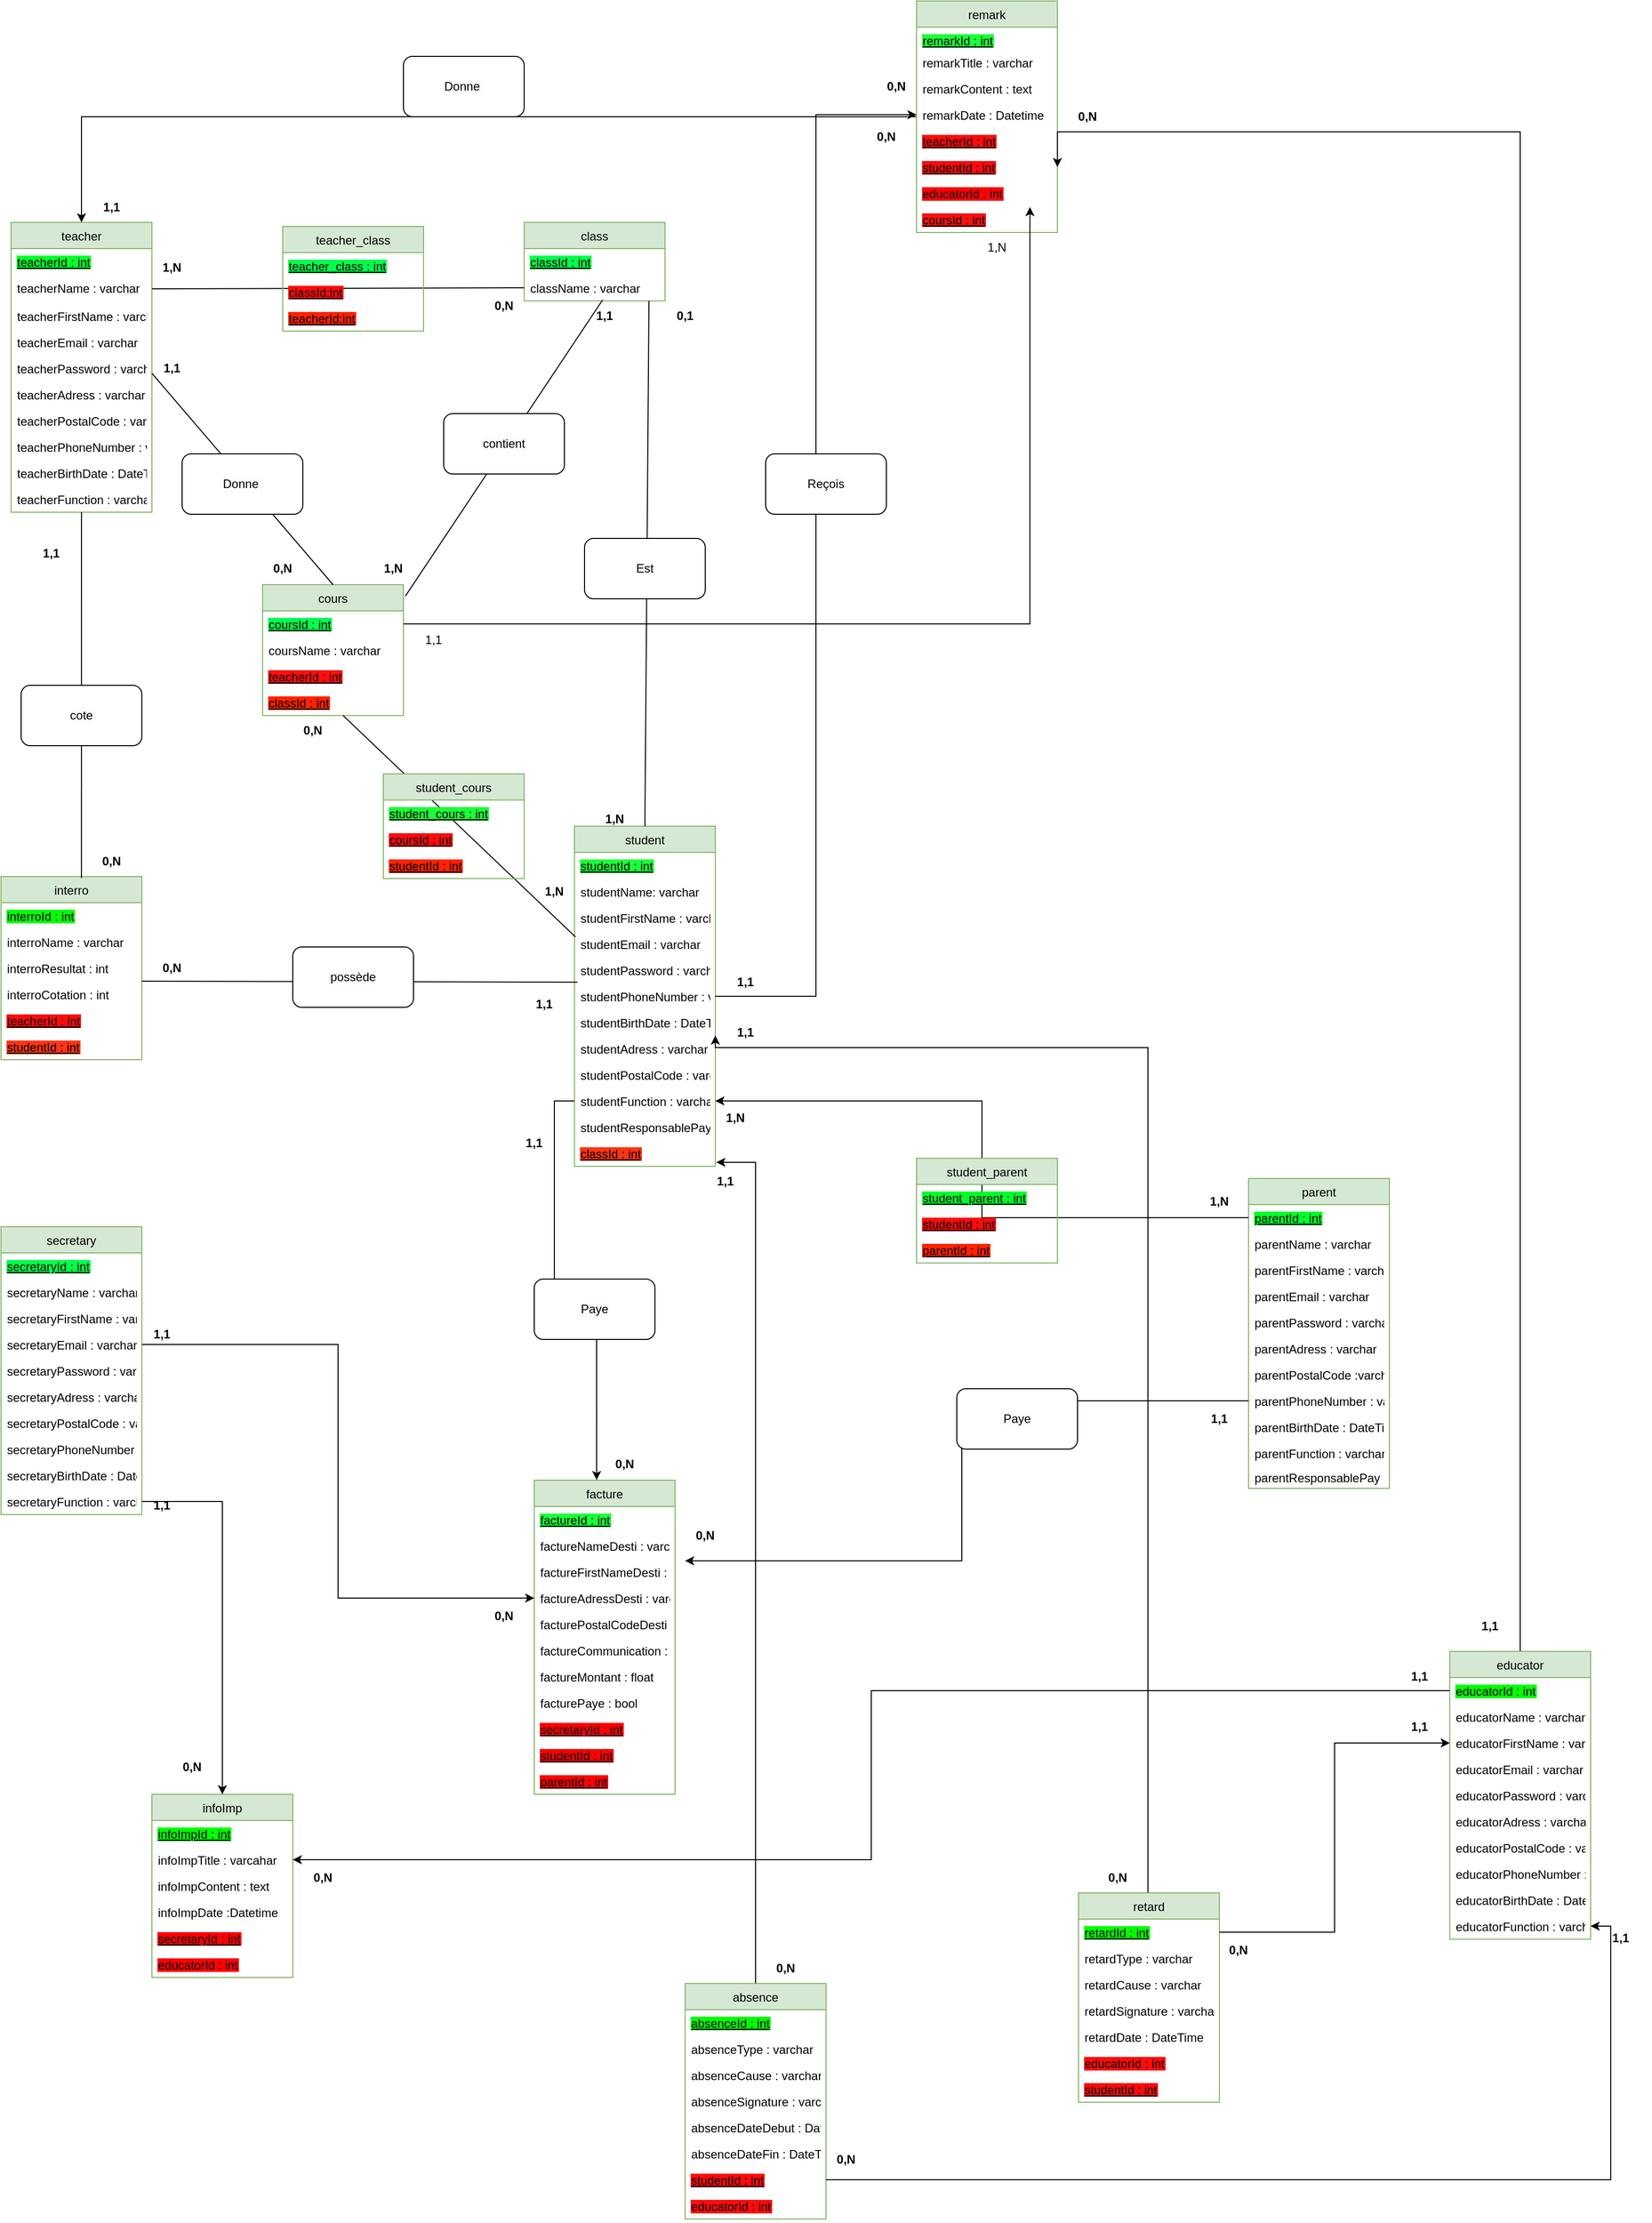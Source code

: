 <mxfile version="20.3.0" type="device" pages="2"><diagram id="SEDM5owI3xvC4W38fCW1" name="Page-1"><mxGraphModel dx="2030" dy="2405" grid="1" gridSize="10" guides="1" tooltips="1" connect="1" arrows="1" fold="1" page="1" pageScale="1" pageWidth="827" pageHeight="1169" math="0" shadow="0"><root><mxCell id="0"/><mxCell id="1" parent="0"/><mxCell id="VQvP7sinkjEN94FzhtHF-1" value="teacher" style="swimlane;fontStyle=0;childLayout=stackLayout;horizontal=1;startSize=26;fillColor=#d5e8d4;horizontalStack=0;resizeParent=1;resizeParentMax=0;resizeLast=0;collapsible=1;marginBottom=0;labelBackgroundColor=none;strokeColor=#82b366;" parent="1" vertex="1"><mxGeometry x="40" y="80" width="140" height="288" as="geometry"/></mxCell><mxCell id="VQvP7sinkjEN94FzhtHF-2" value="teacherId : int" style="text;strokeColor=none;fillColor=none;align=left;verticalAlign=top;spacingLeft=4;spacingRight=4;overflow=hidden;rotatable=0;points=[[0,0.5],[1,0.5]];portConstraint=eastwest;fontStyle=4;fontColor=#000000;labelBackgroundColor=#00FF2A;" parent="VQvP7sinkjEN94FzhtHF-1" vertex="1"><mxGeometry y="26" width="140" height="26" as="geometry"/></mxCell><mxCell id="VQvP7sinkjEN94FzhtHF-3" value="teacherName : varchar" style="text;strokeColor=none;fillColor=none;align=left;verticalAlign=top;spacingLeft=4;spacingRight=4;overflow=hidden;rotatable=0;points=[[0,0.5],[1,0.5]];portConstraint=eastwest;" parent="VQvP7sinkjEN94FzhtHF-1" vertex="1"><mxGeometry y="52" width="140" height="28" as="geometry"/></mxCell><mxCell id="VQvP7sinkjEN94FzhtHF-4" value="teacherFirstName : varchar" style="text;strokeColor=none;fillColor=none;align=left;verticalAlign=top;spacingLeft=4;spacingRight=4;overflow=hidden;rotatable=0;points=[[0,0.5],[1,0.5]];portConstraint=eastwest;" parent="VQvP7sinkjEN94FzhtHF-1" vertex="1"><mxGeometry y="80" width="140" height="26" as="geometry"/></mxCell><mxCell id="VQvP7sinkjEN94FzhtHF-5" value="teacherEmail : varchar" style="text;strokeColor=none;fillColor=none;align=left;verticalAlign=top;spacingLeft=4;spacingRight=4;overflow=hidden;rotatable=0;points=[[0,0.5],[1,0.5]];portConstraint=eastwest;" parent="VQvP7sinkjEN94FzhtHF-1" vertex="1"><mxGeometry y="106" width="140" height="26" as="geometry"/></mxCell><mxCell id="VQvP7sinkjEN94FzhtHF-6" value="teacherPassword : varchar" style="text;strokeColor=none;fillColor=none;align=left;verticalAlign=top;spacingLeft=4;spacingRight=4;overflow=hidden;rotatable=0;points=[[0,0.5],[1,0.5]];portConstraint=eastwest;" parent="VQvP7sinkjEN94FzhtHF-1" vertex="1"><mxGeometry y="132" width="140" height="26" as="geometry"/></mxCell><mxCell id="VQvP7sinkjEN94FzhtHF-7" value="teacherAdress : varchar" style="text;strokeColor=none;fillColor=none;align=left;verticalAlign=top;spacingLeft=4;spacingRight=4;overflow=hidden;rotatable=0;points=[[0,0.5],[1,0.5]];portConstraint=eastwest;" parent="VQvP7sinkjEN94FzhtHF-1" vertex="1"><mxGeometry y="158" width="140" height="26" as="geometry"/></mxCell><mxCell id="VQvP7sinkjEN94FzhtHF-8" value="teacherPostalCode : varchar" style="text;strokeColor=none;fillColor=none;align=left;verticalAlign=top;spacingLeft=4;spacingRight=4;overflow=hidden;rotatable=0;points=[[0,0.5],[1,0.5]];portConstraint=eastwest;" parent="VQvP7sinkjEN94FzhtHF-1" vertex="1"><mxGeometry y="184" width="140" height="26" as="geometry"/></mxCell><mxCell id="VQvP7sinkjEN94FzhtHF-9" value="teacherPhoneNumber : varchar" style="text;strokeColor=none;fillColor=none;align=left;verticalAlign=top;spacingLeft=4;spacingRight=4;overflow=hidden;rotatable=0;points=[[0,0.5],[1,0.5]];portConstraint=eastwest;" parent="VQvP7sinkjEN94FzhtHF-1" vertex="1"><mxGeometry y="210" width="140" height="26" as="geometry"/></mxCell><mxCell id="VQvP7sinkjEN94FzhtHF-10" value="teacherBirthDate : DateTime" style="text;strokeColor=none;fillColor=none;align=left;verticalAlign=top;spacingLeft=4;spacingRight=4;overflow=hidden;rotatable=0;points=[[0,0.5],[1,0.5]];portConstraint=eastwest;" parent="VQvP7sinkjEN94FzhtHF-1" vertex="1"><mxGeometry y="236" width="140" height="26" as="geometry"/></mxCell><mxCell id="VQvP7sinkjEN94FzhtHF-12" value="teacherFunction : varchar " style="text;strokeColor=none;fillColor=none;align=left;verticalAlign=top;spacingLeft=4;spacingRight=4;overflow=hidden;rotatable=0;points=[[0,0.5],[1,0.5]];portConstraint=eastwest;" parent="VQvP7sinkjEN94FzhtHF-1" vertex="1"><mxGeometry y="262" width="140" height="26" as="geometry"/></mxCell><mxCell id="VQvP7sinkjEN94FzhtHF-13" value="cours" style="swimlane;fontStyle=0;childLayout=stackLayout;horizontal=1;startSize=26;fillColor=#d5e8d4;horizontalStack=0;resizeParent=1;resizeParentMax=0;resizeLast=0;collapsible=1;marginBottom=0;strokeColor=#82b366;" parent="1" vertex="1"><mxGeometry x="290" y="440" width="140" height="130" as="geometry"/></mxCell><mxCell id="VQvP7sinkjEN94FzhtHF-14" value="coursId : int" style="text;strokeColor=none;fillColor=none;align=left;verticalAlign=top;spacingLeft=4;spacingRight=4;overflow=hidden;rotatable=0;points=[[0,0.5],[1,0.5]];portConstraint=eastwest;labelBackgroundColor=#00FF4C;fontStyle=4" parent="VQvP7sinkjEN94FzhtHF-13" vertex="1"><mxGeometry y="26" width="140" height="26" as="geometry"/></mxCell><mxCell id="VQvP7sinkjEN94FzhtHF-16" value="coursName : varchar" style="text;strokeColor=none;fillColor=none;align=left;verticalAlign=top;spacingLeft=4;spacingRight=4;overflow=hidden;rotatable=0;points=[[0,0.5],[1,0.5]];portConstraint=eastwest;" parent="VQvP7sinkjEN94FzhtHF-13" vertex="1"><mxGeometry y="52" width="140" height="26" as="geometry"/></mxCell><mxCell id="VQvP7sinkjEN94FzhtHF-19" value="teacherId : int" style="text;strokeColor=none;fillColor=none;align=left;verticalAlign=top;spacingLeft=4;spacingRight=4;overflow=hidden;rotatable=0;points=[[0,0.5],[1,0.5]];portConstraint=eastwest;fontStyle=4;fontColor=#000000;labelBackgroundColor=#FF0D0D;" parent="VQvP7sinkjEN94FzhtHF-13" vertex="1"><mxGeometry y="78" width="140" height="26" as="geometry"/></mxCell><mxCell id="DZclujw8_2qOo26mX_MC-13" value="classId : int" style="text;strokeColor=none;fillColor=none;align=left;verticalAlign=top;spacingLeft=4;spacingRight=4;overflow=hidden;rotatable=0;points=[[0,0.5],[1,0.5]];portConstraint=eastwest;fontColor=#000000;labelBackgroundColor=#FF2200;fontStyle=4" parent="VQvP7sinkjEN94FzhtHF-13" vertex="1"><mxGeometry y="104" width="140" height="26" as="geometry"/></mxCell><mxCell id="VQvP7sinkjEN94FzhtHF-21" value="student" style="swimlane;fontStyle=0;childLayout=stackLayout;horizontal=1;startSize=26;fillColor=#d5e8d4;horizontalStack=0;resizeParent=1;resizeParentMax=0;resizeLast=0;collapsible=1;marginBottom=0;strokeColor=#82b366;" parent="1" vertex="1"><mxGeometry x="600" y="680" width="140" height="338" as="geometry"/></mxCell><mxCell id="VQvP7sinkjEN94FzhtHF-22" value="studentId : int" style="text;strokeColor=none;fillColor=none;align=left;verticalAlign=top;spacingLeft=4;spacingRight=4;overflow=hidden;rotatable=0;points=[[0,0.5],[1,0.5]];portConstraint=eastwest;labelBackgroundColor=#19FF38;fontStyle=4" parent="VQvP7sinkjEN94FzhtHF-21" vertex="1"><mxGeometry y="26" width="140" height="26" as="geometry"/></mxCell><mxCell id="VQvP7sinkjEN94FzhtHF-23" value="studentName: varchar" style="text;strokeColor=none;fillColor=none;align=left;verticalAlign=top;spacingLeft=4;spacingRight=4;overflow=hidden;rotatable=0;points=[[0,0.5],[1,0.5]];portConstraint=eastwest;" parent="VQvP7sinkjEN94FzhtHF-21" vertex="1"><mxGeometry y="52" width="140" height="26" as="geometry"/></mxCell><mxCell id="VQvP7sinkjEN94FzhtHF-24" value="studentFirstName : varchar" style="text;strokeColor=none;fillColor=none;align=left;verticalAlign=top;spacingLeft=4;spacingRight=4;overflow=hidden;rotatable=0;points=[[0,0.5],[1,0.5]];portConstraint=eastwest;" parent="VQvP7sinkjEN94FzhtHF-21" vertex="1"><mxGeometry y="78" width="140" height="26" as="geometry"/></mxCell><mxCell id="VQvP7sinkjEN94FzhtHF-25" value="studentEmail : varchar" style="text;strokeColor=none;fillColor=none;align=left;verticalAlign=top;spacingLeft=4;spacingRight=4;overflow=hidden;rotatable=0;points=[[0,0.5],[1,0.5]];portConstraint=eastwest;" parent="VQvP7sinkjEN94FzhtHF-21" vertex="1"><mxGeometry y="104" width="140" height="26" as="geometry"/></mxCell><mxCell id="VQvP7sinkjEN94FzhtHF-26" value="studentPassword : varchar" style="text;strokeColor=none;fillColor=none;align=left;verticalAlign=top;spacingLeft=4;spacingRight=4;overflow=hidden;rotatable=0;points=[[0,0.5],[1,0.5]];portConstraint=eastwest;" parent="VQvP7sinkjEN94FzhtHF-21" vertex="1"><mxGeometry y="130" width="140" height="26" as="geometry"/></mxCell><mxCell id="VQvP7sinkjEN94FzhtHF-27" value="studentPhoneNumber : varchar" style="text;strokeColor=none;fillColor=none;align=left;verticalAlign=top;spacingLeft=4;spacingRight=4;overflow=hidden;rotatable=0;points=[[0,0.5],[1,0.5]];portConstraint=eastwest;" parent="VQvP7sinkjEN94FzhtHF-21" vertex="1"><mxGeometry y="156" width="140" height="26" as="geometry"/></mxCell><mxCell id="VQvP7sinkjEN94FzhtHF-28" value="studentBirthDate : DateTime" style="text;strokeColor=none;fillColor=none;align=left;verticalAlign=top;spacingLeft=4;spacingRight=4;overflow=hidden;rotatable=0;points=[[0,0.5],[1,0.5]];portConstraint=eastwest;" parent="VQvP7sinkjEN94FzhtHF-21" vertex="1"><mxGeometry y="182" width="140" height="26" as="geometry"/></mxCell><mxCell id="VQvP7sinkjEN94FzhtHF-30" value="studentAdress : varchar" style="text;strokeColor=none;fillColor=none;align=left;verticalAlign=top;spacingLeft=4;spacingRight=4;overflow=hidden;rotatable=0;points=[[0,0.5],[1,0.5]];portConstraint=eastwest;" parent="VQvP7sinkjEN94FzhtHF-21" vertex="1"><mxGeometry y="208" width="140" height="26" as="geometry"/></mxCell><mxCell id="VQvP7sinkjEN94FzhtHF-31" value="studentPostalCode : varchar&#10;" style="text;strokeColor=none;fillColor=none;align=left;verticalAlign=top;spacingLeft=4;spacingRight=4;overflow=hidden;rotatable=0;points=[[0,0.5],[1,0.5]];portConstraint=eastwest;" parent="VQvP7sinkjEN94FzhtHF-21" vertex="1"><mxGeometry y="234" width="140" height="26" as="geometry"/></mxCell><mxCell id="VQvP7sinkjEN94FzhtHF-32" value="studentFunction : varchar" style="text;strokeColor=none;fillColor=none;align=left;verticalAlign=top;spacingLeft=4;spacingRight=4;overflow=hidden;rotatable=0;points=[[0,0.5],[1,0.5]];portConstraint=eastwest;" parent="VQvP7sinkjEN94FzhtHF-21" vertex="1"><mxGeometry y="260" width="140" height="26" as="geometry"/></mxCell><mxCell id="KSrHdFm3aGdtv8jrWFfG-13" value="studentResponsablePay : bool" style="text;strokeColor=none;fillColor=none;align=left;verticalAlign=top;spacingLeft=4;spacingRight=4;overflow=hidden;rotatable=0;points=[[0,0.5],[1,0.5]];portConstraint=eastwest;" parent="VQvP7sinkjEN94FzhtHF-21" vertex="1"><mxGeometry y="286" width="140" height="26" as="geometry"/></mxCell><mxCell id="DZclujw8_2qOo26mX_MC-7" value="classId : int" style="text;strokeColor=none;fillColor=none;align=left;verticalAlign=top;spacingLeft=4;spacingRight=4;overflow=hidden;rotatable=0;points=[[0,0.5],[1,0.5]];portConstraint=eastwest;fontColor=#000000;labelBackgroundColor=#FF3414;fontStyle=4" parent="VQvP7sinkjEN94FzhtHF-21" vertex="1"><mxGeometry y="312" width="140" height="26" as="geometry"/></mxCell><mxCell id="VQvP7sinkjEN94FzhtHF-35" value="" style="endArrow=none;html=1;rounded=0;fontColor=#000000;entryX=1;entryY=0;entryDx=0;entryDy=0;exitX=0.007;exitY=0.231;exitDx=0;exitDy=0;exitPerimeter=0;" parent="1" source="VQvP7sinkjEN94FzhtHF-25" target="_N8wo-y-PnZ0r99mZvtH-5" edge="1"><mxGeometry width="50" height="50" relative="1" as="geometry"><mxPoint x="180" y="770" as="sourcePoint"/><mxPoint x="230" y="720" as="targetPoint"/><Array as="points"/></mxGeometry></mxCell><mxCell id="VQvP7sinkjEN94FzhtHF-36" value="" style="endArrow=none;html=1;rounded=0;fontColor=#000000;entryX=0.5;entryY=0;entryDx=0;entryDy=0;" parent="1" target="VQvP7sinkjEN94FzhtHF-13" edge="1"><mxGeometry width="50" height="50" relative="1" as="geometry"><mxPoint x="180" y="230" as="sourcePoint"/><mxPoint x="230" y="180" as="targetPoint"/></mxGeometry></mxCell><mxCell id="VQvP7sinkjEN94FzhtHF-38" value="Donne&amp;nbsp;" style="rounded=1;whiteSpace=wrap;html=1;labelBackgroundColor=#FFFCFA;strokeColor=default;fontColor=#000000;" parent="1" vertex="1"><mxGeometry x="210" y="310" width="120" height="60" as="geometry"/></mxCell><mxCell id="VQvP7sinkjEN94FzhtHF-40" value="student_cours" style="swimlane;fontStyle=0;childLayout=stackLayout;horizontal=1;startSize=26;fillColor=#d5e8d4;horizontalStack=0;resizeParent=1;resizeParentMax=0;resizeLast=0;collapsible=1;marginBottom=0;labelBackgroundColor=none;strokeColor=#82b366;" parent="1" vertex="1"><mxGeometry x="410" y="628" width="140" height="104" as="geometry"/></mxCell><mxCell id="RjdmhweyoWYZN-WOX6py-1" value="student_cours : int" style="text;strokeColor=none;fillColor=none;align=left;verticalAlign=top;spacingLeft=4;spacingRight=4;overflow=hidden;rotatable=0;points=[[0,0.5],[1,0.5]];portConstraint=eastwest;labelBackgroundColor=#19FF38;fontStyle=4" parent="VQvP7sinkjEN94FzhtHF-40" vertex="1"><mxGeometry y="26" width="140" height="26" as="geometry"/></mxCell><mxCell id="VQvP7sinkjEN94FzhtHF-45" value="coursId : int" style="text;strokeColor=none;fillColor=none;align=left;verticalAlign=top;spacingLeft=4;spacingRight=4;overflow=hidden;rotatable=0;points=[[0,0.5],[1,0.5]];portConstraint=eastwest;labelBackgroundColor=#FF0A0A;fontStyle=4" parent="VQvP7sinkjEN94FzhtHF-40" vertex="1"><mxGeometry y="52" width="140" height="26" as="geometry"/></mxCell><mxCell id="DZclujw8_2qOo26mX_MC-5" value="studentId : int" style="text;strokeColor=none;fillColor=none;align=left;verticalAlign=top;spacingLeft=4;spacingRight=4;overflow=hidden;rotatable=0;points=[[0,0.5],[1,0.5]];portConstraint=eastwest;labelBackgroundColor=#FF2200;fontStyle=4" parent="VQvP7sinkjEN94FzhtHF-40" vertex="1"><mxGeometry y="78" width="140" height="26" as="geometry"/></mxCell><mxCell id="_N8wo-y-PnZ0r99mZvtH-4" value="&lt;b&gt;1,N&lt;/b&gt;" style="text;html=1;strokeColor=none;fillColor=none;align=center;verticalAlign=middle;whiteSpace=wrap;rounded=0;" parent="1" vertex="1"><mxGeometry x="550" y="730" width="60" height="30" as="geometry"/></mxCell><mxCell id="_N8wo-y-PnZ0r99mZvtH-5" value="&lt;b&gt;0,N&lt;/b&gt;" style="text;html=1;strokeColor=none;fillColor=none;align=center;verticalAlign=middle;whiteSpace=wrap;rounded=0;" parent="1" vertex="1"><mxGeometry x="310" y="570" width="60" height="30" as="geometry"/></mxCell><mxCell id="_N8wo-y-PnZ0r99mZvtH-6" value="&lt;b&gt;1,1&lt;/b&gt;" style="text;html=1;strokeColor=none;fillColor=none;align=center;verticalAlign=middle;whiteSpace=wrap;rounded=0;" parent="1" vertex="1"><mxGeometry x="170" y="210" width="60" height="30" as="geometry"/></mxCell><mxCell id="_N8wo-y-PnZ0r99mZvtH-7" value="&lt;b&gt;0,N&lt;/b&gt;" style="text;html=1;strokeColor=none;fillColor=none;align=center;verticalAlign=middle;whiteSpace=wrap;rounded=0;" parent="1" vertex="1"><mxGeometry x="280" y="409" width="60" height="30" as="geometry"/></mxCell><mxCell id="_N8wo-y-PnZ0r99mZvtH-20" value="class" style="swimlane;fontStyle=0;childLayout=stackLayout;horizontal=1;startSize=26;fillColor=#d5e8d4;horizontalStack=0;resizeParent=1;resizeParentMax=0;resizeLast=0;collapsible=1;marginBottom=0;strokeColor=#82b366;" parent="1" vertex="1"><mxGeometry x="550" y="80" width="140" height="78" as="geometry"/></mxCell><mxCell id="_N8wo-y-PnZ0r99mZvtH-21" value="classId : int" style="text;strokeColor=none;fillColor=none;align=left;verticalAlign=top;spacingLeft=4;spacingRight=4;overflow=hidden;rotatable=0;points=[[0,0.5],[1,0.5]];portConstraint=eastwest;fontColor=#000000;labelBackgroundColor=#00FF4C;fontStyle=4" parent="_N8wo-y-PnZ0r99mZvtH-20" vertex="1"><mxGeometry y="26" width="140" height="26" as="geometry"/></mxCell><mxCell id="_N8wo-y-PnZ0r99mZvtH-22" value="className : varchar" style="text;strokeColor=none;fillColor=none;align=left;verticalAlign=top;spacingLeft=4;spacingRight=4;overflow=hidden;rotatable=0;points=[[0,0.5],[1,0.5]];portConstraint=eastwest;" parent="_N8wo-y-PnZ0r99mZvtH-20" vertex="1"><mxGeometry y="52" width="140" height="26" as="geometry"/></mxCell><mxCell id="_N8wo-y-PnZ0r99mZvtH-23" value="" style="endArrow=none;html=1;rounded=0;exitX=1;exitY=0.5;exitDx=0;exitDy=0;entryX=0;entryY=0.5;entryDx=0;entryDy=0;" parent="1" source="VQvP7sinkjEN94FzhtHF-3" target="_N8wo-y-PnZ0r99mZvtH-22" edge="1"><mxGeometry width="50" height="50" relative="1" as="geometry"><mxPoint x="390" y="220" as="sourcePoint"/><mxPoint x="440" y="170" as="targetPoint"/></mxGeometry></mxCell><mxCell id="_N8wo-y-PnZ0r99mZvtH-24" value="" style="endArrow=none;html=1;rounded=0;exitX=1.014;exitY=0.087;exitDx=0;exitDy=0;exitPerimeter=0;entryX=0.557;entryY=0.962;entryDx=0;entryDy=0;entryPerimeter=0;" parent="1" source="VQvP7sinkjEN94FzhtHF-13" target="_N8wo-y-PnZ0r99mZvtH-22" edge="1"><mxGeometry width="50" height="50" relative="1" as="geometry"><mxPoint x="590" y="220" as="sourcePoint"/><mxPoint x="640" y="170" as="targetPoint"/></mxGeometry></mxCell><mxCell id="_N8wo-y-PnZ0r99mZvtH-25" value="" style="endArrow=none;html=1;rounded=0;exitX=0.5;exitY=0;exitDx=0;exitDy=0;entryX=0.886;entryY=1;entryDx=0;entryDy=0;entryPerimeter=0;" parent="1" source="VQvP7sinkjEN94FzhtHF-21" target="_N8wo-y-PnZ0r99mZvtH-22" edge="1"><mxGeometry width="50" height="50" relative="1" as="geometry"><mxPoint x="640" y="210" as="sourcePoint"/><mxPoint x="690" y="160" as="targetPoint"/></mxGeometry></mxCell><mxCell id="DZclujw8_2qOo26mX_MC-1" value="&lt;b&gt;0,1&lt;/b&gt;" style="text;html=1;strokeColor=none;fillColor=none;align=center;verticalAlign=middle;whiteSpace=wrap;rounded=0;" parent="1" vertex="1"><mxGeometry x="680" y="158" width="60" height="30" as="geometry"/></mxCell><mxCell id="DZclujw8_2qOo26mX_MC-2" value="&lt;br&gt;&lt;b&gt;1,N&lt;/b&gt;" style="text;html=1;strokeColor=none;fillColor=none;align=center;verticalAlign=middle;whiteSpace=wrap;rounded=0;" parent="1" vertex="1"><mxGeometry x="610" y="650" width="60" height="30" as="geometry"/></mxCell><mxCell id="DZclujw8_2qOo26mX_MC-3" value="&lt;b&gt;0,N&lt;/b&gt;" style="text;html=1;strokeColor=none;fillColor=none;align=center;verticalAlign=middle;whiteSpace=wrap;rounded=0;" parent="1" vertex="1"><mxGeometry x="500" y="148" width="60" height="30" as="geometry"/></mxCell><mxCell id="DZclujw8_2qOo26mX_MC-4" value="&lt;b&gt;1,N&lt;/b&gt;" style="text;html=1;strokeColor=none;fillColor=none;align=center;verticalAlign=middle;whiteSpace=wrap;rounded=0;" parent="1" vertex="1"><mxGeometry x="170" y="110" width="60" height="30" as="geometry"/></mxCell><mxCell id="DZclujw8_2qOo26mX_MC-6" value="Est" style="rounded=1;whiteSpace=wrap;html=1;labelBackgroundColor=#FFFCFA;strokeColor=default;fontColor=#000000;" parent="1" vertex="1"><mxGeometry x="610" y="394" width="120" height="60" as="geometry"/></mxCell><mxCell id="DZclujw8_2qOo26mX_MC-8" value="teacher_class" style="swimlane;fontStyle=0;childLayout=stackLayout;horizontal=1;startSize=26;fillColor=#d5e8d4;horizontalStack=0;resizeParent=1;resizeParentMax=0;resizeLast=0;collapsible=1;marginBottom=0;labelBackgroundColor=none;strokeColor=#82b366;" parent="1" vertex="1"><mxGeometry x="310" y="84" width="140" height="104" as="geometry"/></mxCell><mxCell id="KSrHdFm3aGdtv8jrWFfG-40" value="teacher_class : int" style="text;strokeColor=none;fillColor=none;align=left;verticalAlign=top;spacingLeft=4;spacingRight=4;overflow=hidden;rotatable=0;points=[[0,0.5],[1,0.5]];portConstraint=eastwest;fontColor=#000000;labelBackgroundColor=#00FF4C;fontStyle=4" parent="DZclujw8_2qOo26mX_MC-8" vertex="1"><mxGeometry y="26" width="140" height="26" as="geometry"/></mxCell><mxCell id="DZclujw8_2qOo26mX_MC-9" value="classId:int" style="text;strokeColor=none;fillColor=none;align=left;verticalAlign=top;spacingLeft=4;spacingRight=4;overflow=hidden;rotatable=0;points=[[0,0.5],[1,0.5]];portConstraint=eastwest;labelBackgroundColor=#FF0A0A;fontStyle=4" parent="DZclujw8_2qOo26mX_MC-8" vertex="1"><mxGeometry y="52" width="140" height="26" as="geometry"/></mxCell><mxCell id="DZclujw8_2qOo26mX_MC-10" value="teacherId:int" style="text;strokeColor=none;fillColor=none;align=left;verticalAlign=top;spacingLeft=4;spacingRight=4;overflow=hidden;rotatable=0;points=[[0,0.5],[1,0.5]];portConstraint=eastwest;labelBackgroundColor=#FF2200;fontStyle=4" parent="DZclujw8_2qOo26mX_MC-8" vertex="1"><mxGeometry y="78" width="140" height="26" as="geometry"/></mxCell><mxCell id="DZclujw8_2qOo26mX_MC-11" value="&lt;b&gt;1,N&lt;/b&gt;" style="text;html=1;strokeColor=none;fillColor=none;align=center;verticalAlign=middle;whiteSpace=wrap;rounded=0;" parent="1" vertex="1"><mxGeometry x="390" y="409" width="60" height="30" as="geometry"/></mxCell><mxCell id="DZclujw8_2qOo26mX_MC-12" value="&lt;b&gt;1,1&lt;/b&gt;" style="text;html=1;strokeColor=none;fillColor=none;align=center;verticalAlign=middle;whiteSpace=wrap;rounded=0;" parent="1" vertex="1"><mxGeometry x="600" y="158" width="60" height="30" as="geometry"/></mxCell><mxCell id="DZclujw8_2qOo26mX_MC-15" value="contient" style="rounded=1;whiteSpace=wrap;html=1;labelBackgroundColor=#FFFCFA;strokeColor=default;fontColor=#000000;" parent="1" vertex="1"><mxGeometry x="470" y="270" width="120" height="60" as="geometry"/></mxCell><mxCell id="DZclujw8_2qOo26mX_MC-19" value="interro" style="swimlane;fontStyle=0;childLayout=stackLayout;horizontal=1;startSize=26;fillColor=#d5e8d4;horizontalStack=0;resizeParent=1;resizeParentMax=0;resizeLast=0;collapsible=1;marginBottom=0;strokeColor=#82b366;" parent="1" vertex="1"><mxGeometry x="30" y="730" width="140" height="182" as="geometry"/></mxCell><mxCell id="DZclujw8_2qOo26mX_MC-25" value="" style="endArrow=none;html=1;rounded=0;fontColor=#FF0D0D;exitX=0.571;exitY=-0.038;exitDx=0;exitDy=0;exitPerimeter=0;entryX=0.021;entryY=-0.038;entryDx=0;entryDy=0;entryPerimeter=0;" parent="DZclujw8_2qOo26mX_MC-19" target="VQvP7sinkjEN94FzhtHF-27" edge="1"><mxGeometry width="50" height="50" relative="1" as="geometry"><mxPoint x="140.0" y="104" as="sourcePoint"/><mxPoint x="560" y="104" as="targetPoint"/></mxGeometry></mxCell><mxCell id="DZclujw8_2qOo26mX_MC-20" value="interroId : int" style="text;strokeColor=none;fillColor=none;align=left;verticalAlign=top;spacingLeft=4;spacingRight=4;overflow=hidden;rotatable=0;points=[[0,0.5],[1,0.5]];portConstraint=eastwest;labelBackgroundColor=#00FF00;" parent="DZclujw8_2qOo26mX_MC-19" vertex="1"><mxGeometry y="26" width="140" height="26" as="geometry"/></mxCell><mxCell id="DZclujw8_2qOo26mX_MC-21" value="interroName : varchar" style="text;strokeColor=none;fillColor=none;align=left;verticalAlign=top;spacingLeft=4;spacingRight=4;overflow=hidden;rotatable=0;points=[[0,0.5],[1,0.5]];portConstraint=eastwest;" parent="DZclujw8_2qOo26mX_MC-19" vertex="1"><mxGeometry y="52" width="140" height="26" as="geometry"/></mxCell><mxCell id="DZclujw8_2qOo26mX_MC-22" value="interroResultat : int" style="text;strokeColor=none;fillColor=none;align=left;verticalAlign=top;spacingLeft=4;spacingRight=4;overflow=hidden;rotatable=0;points=[[0,0.5],[1,0.5]];portConstraint=eastwest;" parent="DZclujw8_2qOo26mX_MC-19" vertex="1"><mxGeometry y="78" width="140" height="26" as="geometry"/></mxCell><mxCell id="DZclujw8_2qOo26mX_MC-23" value="interroCotation : int" style="text;strokeColor=none;fillColor=none;align=left;verticalAlign=top;spacingLeft=4;spacingRight=4;overflow=hidden;rotatable=0;points=[[0,0.5],[1,0.5]];portConstraint=eastwest;" parent="DZclujw8_2qOo26mX_MC-19" vertex="1"><mxGeometry y="104" width="140" height="26" as="geometry"/></mxCell><mxCell id="DZclujw8_2qOo26mX_MC-35" value="teacherId : int" style="text;strokeColor=none;fillColor=none;align=left;verticalAlign=top;spacingLeft=4;spacingRight=4;overflow=hidden;rotatable=0;points=[[0,0.5],[1,0.5]];portConstraint=eastwest;fontStyle=4;fontColor=#000000;labelBackgroundColor=#FF0A0A;" parent="DZclujw8_2qOo26mX_MC-19" vertex="1"><mxGeometry y="130" width="140" height="26" as="geometry"/></mxCell><mxCell id="DZclujw8_2qOo26mX_MC-30" value="studentId : int" style="text;strokeColor=none;fillColor=none;align=left;verticalAlign=top;spacingLeft=4;spacingRight=4;overflow=hidden;rotatable=0;points=[[0,0.5],[1,0.5]];portConstraint=eastwest;labelBackgroundColor=#FF3414;fontStyle=4" parent="DZclujw8_2qOo26mX_MC-19" vertex="1"><mxGeometry y="156" width="140" height="26" as="geometry"/></mxCell><mxCell id="DZclujw8_2qOo26mX_MC-24" value="" style="endArrow=none;html=1;rounded=0;fontColor=#FF0D0D;exitX=0.571;exitY=0.008;exitDx=0;exitDy=0;exitPerimeter=0;" parent="1" source="DZclujw8_2qOo26mX_MC-19" target="VQvP7sinkjEN94FzhtHF-12" edge="1"><mxGeometry width="50" height="50" relative="1" as="geometry"><mxPoint x="70" y="730" as="sourcePoint"/><mxPoint x="120" y="680" as="targetPoint"/></mxGeometry></mxCell><mxCell id="DZclujw8_2qOo26mX_MC-27" value="possède" style="rounded=1;whiteSpace=wrap;html=1;labelBackgroundColor=#FFFCFA;strokeColor=default;fontColor=#000000;" parent="1" vertex="1"><mxGeometry x="320" y="800" width="120" height="60" as="geometry"/></mxCell><mxCell id="DZclujw8_2qOo26mX_MC-28" value="&lt;br&gt;&lt;b&gt;1,1&lt;/b&gt;" style="text;html=1;strokeColor=none;fillColor=none;align=center;verticalAlign=middle;whiteSpace=wrap;rounded=0;" parent="1" vertex="1"><mxGeometry x="540" y="834" width="60" height="30" as="geometry"/></mxCell><mxCell id="DZclujw8_2qOo26mX_MC-29" value="&lt;b&gt;0,N&lt;/b&gt;" style="text;html=1;strokeColor=none;fillColor=none;align=center;verticalAlign=middle;whiteSpace=wrap;rounded=0;" parent="1" vertex="1"><mxGeometry x="170" y="806" width="60" height="30" as="geometry"/></mxCell><mxCell id="DZclujw8_2qOo26mX_MC-31" value="cote" style="rounded=1;whiteSpace=wrap;html=1;labelBackgroundColor=#FFFCFA;strokeColor=default;fontColor=#000000;" parent="1" vertex="1"><mxGeometry x="50" y="540" width="120" height="60" as="geometry"/></mxCell><mxCell id="DZclujw8_2qOo26mX_MC-33" value="&lt;b&gt;0,N&lt;/b&gt;" style="text;html=1;strokeColor=none;fillColor=none;align=center;verticalAlign=middle;whiteSpace=wrap;rounded=0;" parent="1" vertex="1"><mxGeometry x="110" y="700" width="60" height="30" as="geometry"/></mxCell><mxCell id="DZclujw8_2qOo26mX_MC-34" value="&lt;b&gt;1,1&lt;/b&gt;" style="text;html=1;strokeColor=none;fillColor=none;align=center;verticalAlign=middle;whiteSpace=wrap;rounded=0;" parent="1" vertex="1"><mxGeometry x="50" y="394" width="60" height="30" as="geometry"/></mxCell><mxCell id="DZclujw8_2qOo26mX_MC-47" style="edgeStyle=orthogonalEdgeStyle;rounded=0;orthogonalLoop=1;jettySize=auto;html=1;entryX=0.5;entryY=0;entryDx=0;entryDy=0;fontColor=#FFFCFA;" parent="1" source="DZclujw8_2qOo26mX_MC-36" target="VQvP7sinkjEN94FzhtHF-1" edge="1"><mxGeometry relative="1" as="geometry"/></mxCell><mxCell id="DZclujw8_2qOo26mX_MC-36" value="remark" style="swimlane;fontStyle=0;childLayout=stackLayout;horizontal=1;startSize=26;fillColor=#d5e8d4;horizontalStack=0;resizeParent=1;resizeParentMax=0;resizeLast=0;collapsible=1;marginBottom=0;strokeColor=#82b366;" parent="1" vertex="1"><mxGeometry x="940" y="-140" width="140" height="230" as="geometry"/></mxCell><mxCell id="DZclujw8_2qOo26mX_MC-37" value="remarkId : int" style="text;strokeColor=none;fillColor=none;align=left;verticalAlign=top;spacingLeft=4;spacingRight=4;overflow=hidden;rotatable=0;points=[[0,0.5],[1,0.5]];portConstraint=eastwest;labelBackgroundColor=#19FF38;fontStyle=4" parent="DZclujw8_2qOo26mX_MC-36" vertex="1"><mxGeometry y="26" width="140" height="22" as="geometry"/></mxCell><mxCell id="DZclujw8_2qOo26mX_MC-38" value="remarkTitle : varchar" style="text;strokeColor=none;fillColor=none;align=left;verticalAlign=top;spacingLeft=4;spacingRight=4;overflow=hidden;rotatable=0;points=[[0,0.5],[1,0.5]];portConstraint=eastwest;" parent="DZclujw8_2qOo26mX_MC-36" vertex="1"><mxGeometry y="48" width="140" height="26" as="geometry"/></mxCell><mxCell id="DZclujw8_2qOo26mX_MC-39" value="remarkContent : text" style="text;strokeColor=none;fillColor=none;align=left;verticalAlign=top;spacingLeft=4;spacingRight=4;overflow=hidden;rotatable=0;points=[[0,0.5],[1,0.5]];portConstraint=eastwest;" parent="DZclujw8_2qOo26mX_MC-36" vertex="1"><mxGeometry y="74" width="140" height="26" as="geometry"/></mxCell><mxCell id="DZclujw8_2qOo26mX_MC-40" value="remarkDate : Datetime" style="text;strokeColor=none;fillColor=none;align=left;verticalAlign=top;spacingLeft=4;spacingRight=4;overflow=hidden;rotatable=0;points=[[0,0.5],[1,0.5]];portConstraint=eastwest;" parent="DZclujw8_2qOo26mX_MC-36" vertex="1"><mxGeometry y="100" width="140" height="26" as="geometry"/></mxCell><mxCell id="DZclujw8_2qOo26mX_MC-51" value="teacherId : int" style="text;strokeColor=none;fillColor=none;align=left;verticalAlign=top;spacingLeft=4;spacingRight=4;overflow=hidden;rotatable=0;points=[[0,0.5],[1,0.5]];portConstraint=eastwest;fontStyle=4;fontColor=#000000;labelBackgroundColor=#FF0A0A;" parent="DZclujw8_2qOo26mX_MC-36" vertex="1"><mxGeometry y="126" width="140" height="26" as="geometry"/></mxCell><mxCell id="DZclujw8_2qOo26mX_MC-55" value="studentId : int" style="text;strokeColor=none;fillColor=none;align=left;verticalAlign=top;spacingLeft=4;spacingRight=4;overflow=hidden;rotatable=0;points=[[0,0.5],[1,0.5]];portConstraint=eastwest;labelBackgroundColor=#FF0A0A;fontStyle=4" parent="DZclujw8_2qOo26mX_MC-36" vertex="1"><mxGeometry y="152" width="140" height="26" as="geometry"/></mxCell><mxCell id="RjdmhweyoWYZN-WOX6py-2" value="educatorId : int" style="text;strokeColor=none;fillColor=none;align=left;verticalAlign=top;spacingLeft=4;spacingRight=4;overflow=hidden;rotatable=0;points=[[0,0.5],[1,0.5]];portConstraint=eastwest;labelBackgroundColor=#FF0000;" parent="DZclujw8_2qOo26mX_MC-36" vertex="1"><mxGeometry y="178" width="140" height="26" as="geometry"/></mxCell><mxCell id="ENMm6VcqytKsvSAyXC8p-4" value="coursId : int" style="text;strokeColor=none;fillColor=none;align=left;verticalAlign=top;spacingLeft=4;spacingRight=4;overflow=hidden;rotatable=0;points=[[0,0.5],[1,0.5]];portConstraint=eastwest;labelBackgroundColor=#FF0F0F;fontStyle=4" vertex="1" parent="DZclujw8_2qOo26mX_MC-36"><mxGeometry y="204" width="140" height="26" as="geometry"/></mxCell><mxCell id="DZclujw8_2qOo26mX_MC-45" style="edgeStyle=orthogonalEdgeStyle;rounded=0;orthogonalLoop=1;jettySize=auto;html=1;exitX=1;exitY=0.5;exitDx=0;exitDy=0;fontColor=#FFFCFA;" parent="1" source="VQvP7sinkjEN94FzhtHF-27" target="DZclujw8_2qOo26mX_MC-40" edge="1"><mxGeometry relative="1" as="geometry"/></mxCell><mxCell id="DZclujw8_2qOo26mX_MC-48" value="Donne&amp;nbsp;" style="rounded=1;whiteSpace=wrap;html=1;labelBackgroundColor=#FFFCFA;strokeColor=default;fontColor=#000000;" parent="1" vertex="1"><mxGeometry x="430" y="-85" width="120" height="60" as="geometry"/></mxCell><mxCell id="DZclujw8_2qOo26mX_MC-49" value="&lt;b&gt;0,N&lt;/b&gt;" style="text;html=1;strokeColor=none;fillColor=none;align=center;verticalAlign=middle;whiteSpace=wrap;rounded=0;" parent="1" vertex="1"><mxGeometry x="890" y="-70" width="60" height="30" as="geometry"/></mxCell><mxCell id="DZclujw8_2qOo26mX_MC-50" value="&lt;b&gt;1,1&lt;/b&gt;" style="text;html=1;strokeColor=none;fillColor=none;align=center;verticalAlign=middle;whiteSpace=wrap;rounded=0;" parent="1" vertex="1"><mxGeometry x="110" y="50" width="60" height="30" as="geometry"/></mxCell><mxCell id="DZclujw8_2qOo26mX_MC-52" value="Reçois" style="rounded=1;whiteSpace=wrap;html=1;labelBackgroundColor=#FFFCFA;strokeColor=default;fontColor=#000000;" parent="1" vertex="1"><mxGeometry x="790" y="310" width="120" height="60" as="geometry"/></mxCell><mxCell id="DZclujw8_2qOo26mX_MC-53" value="&lt;b&gt;0,N&lt;/b&gt;" style="text;html=1;strokeColor=none;fillColor=none;align=center;verticalAlign=middle;whiteSpace=wrap;rounded=0;" parent="1" vertex="1"><mxGeometry x="880" y="-20" width="60" height="30" as="geometry"/></mxCell><mxCell id="DZclujw8_2qOo26mX_MC-54" value="&lt;b&gt;1,1&lt;/b&gt;" style="text;html=1;strokeColor=none;fillColor=none;align=center;verticalAlign=middle;whiteSpace=wrap;rounded=0;" parent="1" vertex="1"><mxGeometry x="740" y="820" width="60" height="30" as="geometry"/></mxCell><mxCell id="DZclujw8_2qOo26mX_MC-56" value="parent" style="swimlane;fontStyle=0;childLayout=stackLayout;horizontal=1;startSize=26;fillColor=#d5e8d4;horizontalStack=0;resizeParent=1;resizeParentMax=0;resizeLast=0;collapsible=1;marginBottom=0;strokeColor=#82b366;" parent="1" vertex="1"><mxGeometry x="1270" y="1030" width="140" height="308" as="geometry"/></mxCell><mxCell id="DZclujw8_2qOo26mX_MC-57" value="parentId : int" style="text;strokeColor=none;fillColor=none;align=left;verticalAlign=top;spacingLeft=4;spacingRight=4;overflow=hidden;rotatable=0;points=[[0,0.5],[1,0.5]];portConstraint=eastwest;labelBackgroundColor=#00FF2A;fontStyle=4" parent="DZclujw8_2qOo26mX_MC-56" vertex="1"><mxGeometry y="26" width="140" height="26" as="geometry"/></mxCell><mxCell id="DZclujw8_2qOo26mX_MC-58" value="parentName : varchar" style="text;strokeColor=none;fillColor=none;align=left;verticalAlign=top;spacingLeft=4;spacingRight=4;overflow=hidden;rotatable=0;points=[[0,0.5],[1,0.5]];portConstraint=eastwest;" parent="DZclujw8_2qOo26mX_MC-56" vertex="1"><mxGeometry y="52" width="140" height="26" as="geometry"/></mxCell><mxCell id="DZclujw8_2qOo26mX_MC-59" value="parentFirstName : varchar" style="text;strokeColor=none;fillColor=none;align=left;verticalAlign=top;spacingLeft=4;spacingRight=4;overflow=hidden;rotatable=0;points=[[0,0.5],[1,0.5]];portConstraint=eastwest;" parent="DZclujw8_2qOo26mX_MC-56" vertex="1"><mxGeometry y="78" width="140" height="26" as="geometry"/></mxCell><mxCell id="DZclujw8_2qOo26mX_MC-60" value="parentEmail : varchar" style="text;strokeColor=none;fillColor=none;align=left;verticalAlign=top;spacingLeft=4;spacingRight=4;overflow=hidden;rotatable=0;points=[[0,0.5],[1,0.5]];portConstraint=eastwest;" parent="DZclujw8_2qOo26mX_MC-56" vertex="1"><mxGeometry y="104" width="140" height="26" as="geometry"/></mxCell><mxCell id="DZclujw8_2qOo26mX_MC-61" value="parentPassword : varchar" style="text;strokeColor=none;fillColor=none;align=left;verticalAlign=top;spacingLeft=4;spacingRight=4;overflow=hidden;rotatable=0;points=[[0,0.5],[1,0.5]];portConstraint=eastwest;" parent="DZclujw8_2qOo26mX_MC-56" vertex="1"><mxGeometry y="130" width="140" height="26" as="geometry"/></mxCell><mxCell id="DZclujw8_2qOo26mX_MC-62" value="parentAdress : varchar" style="text;strokeColor=none;fillColor=none;align=left;verticalAlign=top;spacingLeft=4;spacingRight=4;overflow=hidden;rotatable=0;points=[[0,0.5],[1,0.5]];portConstraint=eastwest;" parent="DZclujw8_2qOo26mX_MC-56" vertex="1"><mxGeometry y="156" width="140" height="26" as="geometry"/></mxCell><mxCell id="DZclujw8_2qOo26mX_MC-63" value="parentPostalCode :varchar" style="text;strokeColor=none;fillColor=none;align=left;verticalAlign=top;spacingLeft=4;spacingRight=4;overflow=hidden;rotatable=0;points=[[0,0.5],[1,0.5]];portConstraint=eastwest;" parent="DZclujw8_2qOo26mX_MC-56" vertex="1"><mxGeometry y="182" width="140" height="26" as="geometry"/></mxCell><mxCell id="DZclujw8_2qOo26mX_MC-64" value="parentPhoneNumber : varchar" style="text;strokeColor=none;fillColor=none;align=left;verticalAlign=top;spacingLeft=4;spacingRight=4;overflow=hidden;rotatable=0;points=[[0,0.5],[1,0.5]];portConstraint=eastwest;" parent="DZclujw8_2qOo26mX_MC-56" vertex="1"><mxGeometry y="208" width="140" height="26" as="geometry"/></mxCell><mxCell id="DZclujw8_2qOo26mX_MC-65" value="parentBirthDate : DateTime" style="text;strokeColor=none;fillColor=none;align=left;verticalAlign=top;spacingLeft=4;spacingRight=4;overflow=hidden;rotatable=0;points=[[0,0.5],[1,0.5]];portConstraint=eastwest;" parent="DZclujw8_2qOo26mX_MC-56" vertex="1"><mxGeometry y="234" width="140" height="26" as="geometry"/></mxCell><mxCell id="DZclujw8_2qOo26mX_MC-67" value="parentFunction : varchar " style="text;strokeColor=none;fillColor=none;align=left;verticalAlign=top;spacingLeft=4;spacingRight=4;overflow=hidden;rotatable=0;points=[[0,0.5],[1,0.5]];portConstraint=eastwest;" parent="DZclujw8_2qOo26mX_MC-56" vertex="1"><mxGeometry y="260" width="140" height="24" as="geometry"/></mxCell><mxCell id="KSrHdFm3aGdtv8jrWFfG-14" value="parentResponsablePay : bool" style="text;strokeColor=none;fillColor=none;align=left;verticalAlign=top;spacingLeft=4;spacingRight=4;overflow=hidden;rotatable=0;points=[[0,0.5],[1,0.5]];portConstraint=eastwest;" parent="DZclujw8_2qOo26mX_MC-56" vertex="1"><mxGeometry y="284" width="140" height="24" as="geometry"/></mxCell><mxCell id="DZclujw8_2qOo26mX_MC-68" style="edgeStyle=orthogonalEdgeStyle;rounded=0;orthogonalLoop=1;jettySize=auto;html=1;entryX=1;entryY=0.5;entryDx=0;entryDy=0;fontColor=#FFFCFA;" parent="1" source="DZclujw8_2qOo26mX_MC-57" target="VQvP7sinkjEN94FzhtHF-32" edge="1"><mxGeometry relative="1" as="geometry"/></mxCell><mxCell id="DZclujw8_2qOo26mX_MC-69" value="&lt;b&gt;1,N&lt;/b&gt;" style="text;html=1;strokeColor=none;fillColor=none;align=center;verticalAlign=middle;whiteSpace=wrap;rounded=0;" parent="1" vertex="1"><mxGeometry x="730" y="960" width="60" height="20" as="geometry"/></mxCell><mxCell id="DZclujw8_2qOo26mX_MC-70" value="&lt;b&gt;1,N&lt;/b&gt;" style="text;html=1;strokeColor=none;fillColor=none;align=center;verticalAlign=middle;whiteSpace=wrap;rounded=0;" parent="1" vertex="1"><mxGeometry x="1211" y="1038" width="60" height="30" as="geometry"/></mxCell><mxCell id="DZclujw8_2qOo26mX_MC-71" style="edgeStyle=orthogonalEdgeStyle;rounded=0;orthogonalLoop=1;jettySize=auto;html=1;exitX=0.5;exitY=1;exitDx=0;exitDy=0;fontColor=#FFFCFA;" parent="1" source="DZclujw8_2qOo26mX_MC-12" target="DZclujw8_2qOo26mX_MC-12" edge="1"><mxGeometry relative="1" as="geometry"/></mxCell><mxCell id="DZclujw8_2qOo26mX_MC-73" value="student_parent" style="swimlane;fontStyle=0;childLayout=stackLayout;horizontal=1;startSize=26;fillColor=#d5e8d4;horizontalStack=0;resizeParent=1;resizeParentMax=0;resizeLast=0;collapsible=1;marginBottom=0;labelBackgroundColor=none;strokeColor=#82b366;" parent="1" vertex="1"><mxGeometry x="940" y="1010" width="140" height="104" as="geometry"/></mxCell><mxCell id="RjdmhweyoWYZN-WOX6py-3" value="student_parent : int" style="text;strokeColor=none;fillColor=none;align=left;verticalAlign=top;spacingLeft=4;spacingRight=4;overflow=hidden;rotatable=0;points=[[0,0.5],[1,0.5]];portConstraint=eastwest;labelBackgroundColor=#00FF2A;fontStyle=4" parent="DZclujw8_2qOo26mX_MC-73" vertex="1"><mxGeometry y="26" width="140" height="26" as="geometry"/></mxCell><mxCell id="DZclujw8_2qOo26mX_MC-74" value="studentId : int" style="text;strokeColor=none;fillColor=none;align=left;verticalAlign=top;spacingLeft=4;spacingRight=4;overflow=hidden;rotatable=0;points=[[0,0.5],[1,0.5]];portConstraint=eastwest;labelBackgroundColor=#FF0A0A;fontStyle=4" parent="DZclujw8_2qOo26mX_MC-73" vertex="1"><mxGeometry y="52" width="140" height="26" as="geometry"/></mxCell><mxCell id="DZclujw8_2qOo26mX_MC-75" value="parentId : int" style="text;strokeColor=none;fillColor=none;align=left;verticalAlign=top;spacingLeft=4;spacingRight=4;overflow=hidden;rotatable=0;points=[[0,0.5],[1,0.5]];portConstraint=eastwest;labelBackgroundColor=#FF2200;fontStyle=4" parent="DZclujw8_2qOo26mX_MC-73" vertex="1"><mxGeometry y="78" width="140" height="26" as="geometry"/></mxCell><mxCell id="DZclujw8_2qOo26mX_MC-76" value="infoImp" style="swimlane;fontStyle=0;childLayout=stackLayout;horizontal=1;startSize=26;fillColor=#d5e8d4;horizontalStack=0;resizeParent=1;resizeParentMax=0;resizeLast=0;collapsible=1;marginBottom=0;strokeColor=#82b366;" parent="1" vertex="1"><mxGeometry x="180" y="1642" width="140" height="182" as="geometry"/></mxCell><mxCell id="DZclujw8_2qOo26mX_MC-77" value="infoImpId : int" style="text;strokeColor=none;fillColor=none;align=left;verticalAlign=top;spacingLeft=4;spacingRight=4;overflow=hidden;rotatable=0;points=[[0,0.5],[1,0.5]];portConstraint=eastwest;fontStyle=4;labelBackgroundColor=#00FF00;" parent="DZclujw8_2qOo26mX_MC-76" vertex="1"><mxGeometry y="26" width="140" height="26" as="geometry"/></mxCell><mxCell id="DZclujw8_2qOo26mX_MC-78" value="infoImpTitle : varcahar&#10;" style="text;strokeColor=none;fillColor=none;align=left;verticalAlign=top;spacingLeft=4;spacingRight=4;overflow=hidden;rotatable=0;points=[[0,0.5],[1,0.5]];portConstraint=eastwest;" parent="DZclujw8_2qOo26mX_MC-76" vertex="1"><mxGeometry y="52" width="140" height="26" as="geometry"/></mxCell><mxCell id="DZclujw8_2qOo26mX_MC-79" value="infoImpContent : text" style="text;strokeColor=none;fillColor=none;align=left;verticalAlign=top;spacingLeft=4;spacingRight=4;overflow=hidden;rotatable=0;points=[[0,0.5],[1,0.5]];portConstraint=eastwest;" parent="DZclujw8_2qOo26mX_MC-76" vertex="1"><mxGeometry y="78" width="140" height="26" as="geometry"/></mxCell><mxCell id="DZclujw8_2qOo26mX_MC-80" value="infoImpDate :Datetime" style="text;strokeColor=none;fillColor=none;align=left;verticalAlign=top;spacingLeft=4;spacingRight=4;overflow=hidden;rotatable=0;points=[[0,0.5],[1,0.5]];portConstraint=eastwest;" parent="DZclujw8_2qOo26mX_MC-76" vertex="1"><mxGeometry y="104" width="140" height="26" as="geometry"/></mxCell><mxCell id="UiecMXzHlNWEPrgvI9-e-2" value="secretaryId : int" style="text;strokeColor=none;fillColor=none;align=left;verticalAlign=top;spacingLeft=4;spacingRight=4;overflow=hidden;rotatable=0;points=[[0,0.5],[1,0.5]];portConstraint=eastwest;labelBackgroundColor=#FF0000;fontStyle=4" parent="DZclujw8_2qOo26mX_MC-76" vertex="1"><mxGeometry y="130" width="140" height="26" as="geometry"/></mxCell><mxCell id="UiecMXzHlNWEPrgvI9-e-3" value="educatorId : int" style="text;strokeColor=none;fillColor=none;align=left;verticalAlign=top;spacingLeft=4;spacingRight=4;overflow=hidden;rotatable=0;points=[[0,0.5],[1,0.5]];portConstraint=eastwest;labelBackgroundColor=#FF0000;" parent="DZclujw8_2qOo26mX_MC-76" vertex="1"><mxGeometry y="156" width="140" height="26" as="geometry"/></mxCell><mxCell id="DZclujw8_2qOo26mX_MC-81" value="secretary" style="swimlane;fontStyle=0;childLayout=stackLayout;horizontal=1;startSize=26;fillColor=#d5e8d4;horizontalStack=0;resizeParent=1;resizeParentMax=0;resizeLast=0;collapsible=1;marginBottom=0;strokeColor=#82b366;" parent="1" vertex="1"><mxGeometry x="30" y="1078" width="140" height="286" as="geometry"/></mxCell><mxCell id="DZclujw8_2qOo26mX_MC-82" value="secretaryId : int" style="text;strokeColor=none;fillColor=none;align=left;verticalAlign=top;spacingLeft=4;spacingRight=4;overflow=hidden;rotatable=0;points=[[0,0.5],[1,0.5]];portConstraint=eastwest;labelBackgroundColor=#00FF4C;fontStyle=4" parent="DZclujw8_2qOo26mX_MC-81" vertex="1"><mxGeometry y="26" width="140" height="26" as="geometry"/></mxCell><mxCell id="DZclujw8_2qOo26mX_MC-83" value="secretaryName : varchar" style="text;strokeColor=none;fillColor=none;align=left;verticalAlign=top;spacingLeft=4;spacingRight=4;overflow=hidden;rotatable=0;points=[[0,0.5],[1,0.5]];portConstraint=eastwest;" parent="DZclujw8_2qOo26mX_MC-81" vertex="1"><mxGeometry y="52" width="140" height="26" as="geometry"/></mxCell><mxCell id="DZclujw8_2qOo26mX_MC-84" value="secretaryFirstName : varchar" style="text;strokeColor=none;fillColor=none;align=left;verticalAlign=top;spacingLeft=4;spacingRight=4;overflow=hidden;rotatable=0;points=[[0,0.5],[1,0.5]];portConstraint=eastwest;" parent="DZclujw8_2qOo26mX_MC-81" vertex="1"><mxGeometry y="78" width="140" height="26" as="geometry"/></mxCell><mxCell id="DZclujw8_2qOo26mX_MC-85" value="secretaryEmail : varchar" style="text;strokeColor=none;fillColor=none;align=left;verticalAlign=top;spacingLeft=4;spacingRight=4;overflow=hidden;rotatable=0;points=[[0,0.5],[1,0.5]];portConstraint=eastwest;" parent="DZclujw8_2qOo26mX_MC-81" vertex="1"><mxGeometry y="104" width="140" height="26" as="geometry"/></mxCell><mxCell id="DZclujw8_2qOo26mX_MC-86" value="secretaryPassword : varchar" style="text;strokeColor=none;fillColor=none;align=left;verticalAlign=top;spacingLeft=4;spacingRight=4;overflow=hidden;rotatable=0;points=[[0,0.5],[1,0.5]];portConstraint=eastwest;" parent="DZclujw8_2qOo26mX_MC-81" vertex="1"><mxGeometry y="130" width="140" height="26" as="geometry"/></mxCell><mxCell id="DZclujw8_2qOo26mX_MC-87" value="secretaryAdress : varchar" style="text;strokeColor=none;fillColor=none;align=left;verticalAlign=top;spacingLeft=4;spacingRight=4;overflow=hidden;rotatable=0;points=[[0,0.5],[1,0.5]];portConstraint=eastwest;" parent="DZclujw8_2qOo26mX_MC-81" vertex="1"><mxGeometry y="156" width="140" height="26" as="geometry"/></mxCell><mxCell id="DZclujw8_2qOo26mX_MC-88" value="secretaryPostalCode : varchar" style="text;strokeColor=none;fillColor=none;align=left;verticalAlign=top;spacingLeft=4;spacingRight=4;overflow=hidden;rotatable=0;points=[[0,0.5],[1,0.5]];portConstraint=eastwest;" parent="DZclujw8_2qOo26mX_MC-81" vertex="1"><mxGeometry y="182" width="140" height="26" as="geometry"/></mxCell><mxCell id="DZclujw8_2qOo26mX_MC-89" value="secretaryPhoneNumber : varchar" style="text;strokeColor=none;fillColor=none;align=left;verticalAlign=top;spacingLeft=4;spacingRight=4;overflow=hidden;rotatable=0;points=[[0,0.5],[1,0.5]];portConstraint=eastwest;" parent="DZclujw8_2qOo26mX_MC-81" vertex="1"><mxGeometry y="208" width="140" height="26" as="geometry"/></mxCell><mxCell id="DZclujw8_2qOo26mX_MC-90" value="secretaryBirthDate : DateTime" style="text;strokeColor=none;fillColor=none;align=left;verticalAlign=top;spacingLeft=4;spacingRight=4;overflow=hidden;rotatable=0;points=[[0,0.5],[1,0.5]];portConstraint=eastwest;" parent="DZclujw8_2qOo26mX_MC-81" vertex="1"><mxGeometry y="234" width="140" height="26" as="geometry"/></mxCell><mxCell id="DZclujw8_2qOo26mX_MC-92" value="secretaryFunction : varchar " style="text;strokeColor=none;fillColor=none;align=left;verticalAlign=top;spacingLeft=4;spacingRight=4;overflow=hidden;rotatable=0;points=[[0,0.5],[1,0.5]];portConstraint=eastwest;" parent="DZclujw8_2qOo26mX_MC-81" vertex="1"><mxGeometry y="260" width="140" height="26" as="geometry"/></mxCell><mxCell id="DZclujw8_2qOo26mX_MC-94" value="facture" style="swimlane;fontStyle=0;childLayout=stackLayout;horizontal=1;startSize=26;fillColor=#d5e8d4;horizontalStack=0;resizeParent=1;resizeParentMax=0;resizeLast=0;collapsible=1;marginBottom=0;strokeColor=#82b366;" parent="1" vertex="1"><mxGeometry x="560" y="1330" width="140" height="312" as="geometry"/></mxCell><mxCell id="DZclujw8_2qOo26mX_MC-95" value="factureId : int" style="text;strokeColor=none;fillColor=none;align=left;verticalAlign=top;spacingLeft=4;spacingRight=4;overflow=hidden;rotatable=0;points=[[0,0.5],[1,0.5]];portConstraint=eastwest;labelBackgroundColor=#19FF38;fontStyle=4" parent="DZclujw8_2qOo26mX_MC-94" vertex="1"><mxGeometry y="26" width="140" height="26" as="geometry"/></mxCell><mxCell id="DZclujw8_2qOo26mX_MC-96" value="factureNameDesti : varchar" style="text;strokeColor=none;fillColor=none;align=left;verticalAlign=top;spacingLeft=4;spacingRight=4;overflow=hidden;rotatable=0;points=[[0,0.5],[1,0.5]];portConstraint=eastwest;" parent="DZclujw8_2qOo26mX_MC-94" vertex="1"><mxGeometry y="52" width="140" height="26" as="geometry"/></mxCell><mxCell id="DZclujw8_2qOo26mX_MC-97" value="factureFirstNameDesti : varchar" style="text;strokeColor=none;fillColor=none;align=left;verticalAlign=top;spacingLeft=4;spacingRight=4;overflow=hidden;rotatable=0;points=[[0,0.5],[1,0.5]];portConstraint=eastwest;" parent="DZclujw8_2qOo26mX_MC-94" vertex="1"><mxGeometry y="78" width="140" height="26" as="geometry"/></mxCell><mxCell id="DZclujw8_2qOo26mX_MC-98" value="factureAdressDesti : varchar" style="text;strokeColor=none;fillColor=none;align=left;verticalAlign=top;spacingLeft=4;spacingRight=4;overflow=hidden;rotatable=0;points=[[0,0.5],[1,0.5]];portConstraint=eastwest;" parent="DZclujw8_2qOo26mX_MC-94" vertex="1"><mxGeometry y="104" width="140" height="26" as="geometry"/></mxCell><mxCell id="DZclujw8_2qOo26mX_MC-99" value="facturePostalCodeDesti : int" style="text;strokeColor=none;fillColor=none;align=left;verticalAlign=top;spacingLeft=4;spacingRight=4;overflow=hidden;rotatable=0;points=[[0,0.5],[1,0.5]];portConstraint=eastwest;" parent="DZclujw8_2qOo26mX_MC-94" vertex="1"><mxGeometry y="130" width="140" height="26" as="geometry"/></mxCell><mxCell id="DZclujw8_2qOo26mX_MC-100" value="factureCommunication : text" style="text;strokeColor=none;fillColor=none;align=left;verticalAlign=top;spacingLeft=4;spacingRight=4;overflow=hidden;rotatable=0;points=[[0,0.5],[1,0.5]];portConstraint=eastwest;" parent="DZclujw8_2qOo26mX_MC-94" vertex="1"><mxGeometry y="156" width="140" height="26" as="geometry"/></mxCell><mxCell id="DZclujw8_2qOo26mX_MC-101" value="factureMontant : float" style="text;strokeColor=none;fillColor=none;align=left;verticalAlign=top;spacingLeft=4;spacingRight=4;overflow=hidden;rotatable=0;points=[[0,0.5],[1,0.5]];portConstraint=eastwest;" parent="DZclujw8_2qOo26mX_MC-94" vertex="1"><mxGeometry y="182" width="140" height="26" as="geometry"/></mxCell><mxCell id="DZclujw8_2qOo26mX_MC-102" value="facturePaye : bool" style="text;strokeColor=none;fillColor=none;align=left;verticalAlign=top;spacingLeft=4;spacingRight=4;overflow=hidden;rotatable=0;points=[[0,0.5],[1,0.5]];portConstraint=eastwest;" parent="DZclujw8_2qOo26mX_MC-94" vertex="1"><mxGeometry y="208" width="140" height="26" as="geometry"/></mxCell><mxCell id="UiecMXzHlNWEPrgvI9-e-1" value="secretaryId : int" style="text;strokeColor=none;fillColor=none;align=left;verticalAlign=top;spacingLeft=4;spacingRight=4;overflow=hidden;rotatable=0;points=[[0,0.5],[1,0.5]];portConstraint=eastwest;labelBackgroundColor=#FF0000;fontStyle=4" parent="DZclujw8_2qOo26mX_MC-94" vertex="1"><mxGeometry y="234" width="140" height="26" as="geometry"/></mxCell><mxCell id="yhIjPl4MzL__0r8o4i5A-4" value="studentId : int" style="text;strokeColor=none;fillColor=none;align=left;verticalAlign=top;spacingLeft=4;spacingRight=4;overflow=hidden;rotatable=0;points=[[0,0.5],[1,0.5]];portConstraint=eastwest;labelBackgroundColor=#FF0000;fontStyle=4" parent="DZclujw8_2qOo26mX_MC-94" vertex="1"><mxGeometry y="260" width="140" height="26" as="geometry"/></mxCell><mxCell id="yhIjPl4MzL__0r8o4i5A-5" value="parentId : int" style="text;strokeColor=none;fillColor=none;align=left;verticalAlign=top;spacingLeft=4;spacingRight=4;overflow=hidden;rotatable=0;points=[[0,0.5],[1,0.5]];portConstraint=eastwest;labelBackgroundColor=#FF0000;fontStyle=4" parent="DZclujw8_2qOo26mX_MC-94" vertex="1"><mxGeometry y="286" width="140" height="26" as="geometry"/></mxCell><mxCell id="DZclujw8_2qOo26mX_MC-103" style="edgeStyle=orthogonalEdgeStyle;rounded=0;orthogonalLoop=1;jettySize=auto;html=1;entryX=0;entryY=0.5;entryDx=0;entryDy=0;fontColor=#FFFCFA;" parent="1" source="DZclujw8_2qOo26mX_MC-85" target="DZclujw8_2qOo26mX_MC-98" edge="1"><mxGeometry relative="1" as="geometry"/></mxCell><mxCell id="DZclujw8_2qOo26mX_MC-104" value="&lt;b&gt;1,1&lt;/b&gt;" style="text;html=1;strokeColor=none;fillColor=none;align=center;verticalAlign=middle;whiteSpace=wrap;rounded=0;" parent="1" vertex="1"><mxGeometry x="160" y="1170" width="60" height="30" as="geometry"/></mxCell><mxCell id="DZclujw8_2qOo26mX_MC-105" value="&lt;b&gt;0,N&lt;/b&gt;" style="text;html=1;strokeColor=none;fillColor=none;align=center;verticalAlign=middle;whiteSpace=wrap;rounded=0;" parent="1" vertex="1"><mxGeometry x="500" y="1450" width="60" height="30" as="geometry"/></mxCell><mxCell id="DZclujw8_2qOo26mX_MC-111" style="edgeStyle=orthogonalEdgeStyle;rounded=0;orthogonalLoop=1;jettySize=auto;html=1;entryX=0.443;entryY=-0.001;entryDx=0;entryDy=0;entryPerimeter=0;fontColor=#FFFCFA;" parent="1" source="VQvP7sinkjEN94FzhtHF-32" target="DZclujw8_2qOo26mX_MC-94" edge="1"><mxGeometry relative="1" as="geometry"/></mxCell><mxCell id="DZclujw8_2qOo26mX_MC-116" style="edgeStyle=orthogonalEdgeStyle;rounded=0;orthogonalLoop=1;jettySize=auto;html=1;entryX=1.071;entryY=0.077;entryDx=0;entryDy=0;entryPerimeter=0;fontColor=#FFFCFA;" parent="1" source="DZclujw8_2qOo26mX_MC-64" target="DZclujw8_2qOo26mX_MC-97" edge="1"><mxGeometry relative="1" as="geometry"/></mxCell><mxCell id="DZclujw8_2qOo26mX_MC-117" value="&lt;b&gt;0,N&lt;/b&gt;" style="text;html=1;strokeColor=none;fillColor=none;align=center;verticalAlign=middle;whiteSpace=wrap;rounded=0;" parent="1" vertex="1"><mxGeometry x="620" y="1299" width="60" height="30" as="geometry"/></mxCell><mxCell id="DZclujw8_2qOo26mX_MC-118" value="&lt;b&gt;1,1&lt;/b&gt;" style="text;html=1;strokeColor=none;fillColor=none;align=center;verticalAlign=middle;whiteSpace=wrap;rounded=0;" parent="1" vertex="1"><mxGeometry x="530" y="980" width="60" height="30" as="geometry"/></mxCell><mxCell id="DZclujw8_2qOo26mX_MC-119" value="Paye" style="rounded=1;whiteSpace=wrap;html=1;labelBackgroundColor=#FFFCFA;strokeColor=default;fontColor=#000000;" parent="1" vertex="1"><mxGeometry x="560" y="1130" width="120" height="60" as="geometry"/></mxCell><mxCell id="yhIjPl4MzL__0r8o4i5A-1" value="Paye" style="rounded=1;whiteSpace=wrap;html=1;labelBackgroundColor=#FFFCFA;strokeColor=default;fontColor=#000000;" parent="1" vertex="1"><mxGeometry x="980" y="1239" width="120" height="60" as="geometry"/></mxCell><mxCell id="yhIjPl4MzL__0r8o4i5A-2" value="&lt;b&gt;0,N&lt;/b&gt;" style="text;html=1;strokeColor=none;fillColor=none;align=center;verticalAlign=middle;whiteSpace=wrap;rounded=0;" parent="1" vertex="1"><mxGeometry x="700" y="1370" width="60" height="30" as="geometry"/></mxCell><mxCell id="yhIjPl4MzL__0r8o4i5A-3" value="&lt;b&gt;1,1&lt;/b&gt;" style="text;html=1;strokeColor=none;fillColor=none;align=center;verticalAlign=middle;whiteSpace=wrap;rounded=0;" parent="1" vertex="1"><mxGeometry x="1211" y="1254" width="60" height="30" as="geometry"/></mxCell><mxCell id="yhIjPl4MzL__0r8o4i5A-6" style="edgeStyle=orthogonalEdgeStyle;rounded=0;orthogonalLoop=1;jettySize=auto;html=1;entryX=0.5;entryY=0;entryDx=0;entryDy=0;" parent="1" source="DZclujw8_2qOo26mX_MC-92" target="DZclujw8_2qOo26mX_MC-76" edge="1"><mxGeometry relative="1" as="geometry"/></mxCell><mxCell id="yhIjPl4MzL__0r8o4i5A-8" value="&lt;b&gt;0,N&lt;/b&gt;" style="text;html=1;strokeColor=none;fillColor=none;align=center;verticalAlign=middle;whiteSpace=wrap;rounded=0;" parent="1" vertex="1"><mxGeometry x="190" y="1600" width="60" height="30" as="geometry"/></mxCell><mxCell id="yhIjPl4MzL__0r8o4i5A-9" value="&lt;b&gt;1,1&lt;/b&gt;" style="text;html=1;strokeColor=none;fillColor=none;align=center;verticalAlign=middle;whiteSpace=wrap;rounded=0;" parent="1" vertex="1"><mxGeometry x="160" y="1340" width="60" height="30" as="geometry"/></mxCell><mxCell id="yhIjPl4MzL__0r8o4i5A-28" style="edgeStyle=orthogonalEdgeStyle;rounded=0;orthogonalLoop=1;jettySize=auto;html=1;entryX=1;entryY=0.5;entryDx=0;entryDy=0;" parent="1" source="yhIjPl4MzL__0r8o4i5A-13" target="DZclujw8_2qOo26mX_MC-55" edge="1"><mxGeometry relative="1" as="geometry"><Array as="points"><mxPoint x="1540" y="-10"/><mxPoint x="1080" y="-10"/></Array></mxGeometry></mxCell><mxCell id="yhIjPl4MzL__0r8o4i5A-13" value="educator" style="swimlane;fontStyle=0;childLayout=stackLayout;horizontal=1;startSize=26;fillColor=#d5e8d4;horizontalStack=0;resizeParent=1;resizeParentMax=0;resizeLast=0;collapsible=1;marginBottom=0;strokeColor=#82b366;" parent="1" vertex="1"><mxGeometry x="1470" y="1500" width="140" height="286" as="geometry"/></mxCell><mxCell id="yhIjPl4MzL__0r8o4i5A-14" value="educatorId : int" style="text;strokeColor=none;fillColor=none;align=left;verticalAlign=top;spacingLeft=4;spacingRight=4;overflow=hidden;rotatable=0;points=[[0,0.5],[1,0.5]];portConstraint=eastwest;labelBackgroundColor=#00FF00;" parent="yhIjPl4MzL__0r8o4i5A-13" vertex="1"><mxGeometry y="26" width="140" height="26" as="geometry"/></mxCell><mxCell id="yhIjPl4MzL__0r8o4i5A-15" value="educatorName : varchar" style="text;strokeColor=none;fillColor=none;align=left;verticalAlign=top;spacingLeft=4;spacingRight=4;overflow=hidden;rotatable=0;points=[[0,0.5],[1,0.5]];portConstraint=eastwest;" parent="yhIjPl4MzL__0r8o4i5A-13" vertex="1"><mxGeometry y="52" width="140" height="26" as="geometry"/></mxCell><mxCell id="yhIjPl4MzL__0r8o4i5A-16" value="educatorFirstName : varchar" style="text;strokeColor=none;fillColor=none;align=left;verticalAlign=top;spacingLeft=4;spacingRight=4;overflow=hidden;rotatable=0;points=[[0,0.5],[1,0.5]];portConstraint=eastwest;" parent="yhIjPl4MzL__0r8o4i5A-13" vertex="1"><mxGeometry y="78" width="140" height="26" as="geometry"/></mxCell><mxCell id="yhIjPl4MzL__0r8o4i5A-17" value="educatorEmail : varchar" style="text;strokeColor=none;fillColor=none;align=left;verticalAlign=top;spacingLeft=4;spacingRight=4;overflow=hidden;rotatable=0;points=[[0,0.5],[1,0.5]];portConstraint=eastwest;" parent="yhIjPl4MzL__0r8o4i5A-13" vertex="1"><mxGeometry y="104" width="140" height="26" as="geometry"/></mxCell><mxCell id="yhIjPl4MzL__0r8o4i5A-18" value="educatorPassword : varchar" style="text;strokeColor=none;fillColor=none;align=left;verticalAlign=top;spacingLeft=4;spacingRight=4;overflow=hidden;rotatable=0;points=[[0,0.5],[1,0.5]];portConstraint=eastwest;" parent="yhIjPl4MzL__0r8o4i5A-13" vertex="1"><mxGeometry y="130" width="140" height="26" as="geometry"/></mxCell><mxCell id="yhIjPl4MzL__0r8o4i5A-19" value="educatorAdress : varchar" style="text;strokeColor=none;fillColor=none;align=left;verticalAlign=top;spacingLeft=4;spacingRight=4;overflow=hidden;rotatable=0;points=[[0,0.5],[1,0.5]];portConstraint=eastwest;" parent="yhIjPl4MzL__0r8o4i5A-13" vertex="1"><mxGeometry y="156" width="140" height="26" as="geometry"/></mxCell><mxCell id="yhIjPl4MzL__0r8o4i5A-20" value="educatorPostalCode : varchar" style="text;strokeColor=none;fillColor=none;align=left;verticalAlign=top;spacingLeft=4;spacingRight=4;overflow=hidden;rotatable=0;points=[[0,0.5],[1,0.5]];portConstraint=eastwest;" parent="yhIjPl4MzL__0r8o4i5A-13" vertex="1"><mxGeometry y="182" width="140" height="26" as="geometry"/></mxCell><mxCell id="yhIjPl4MzL__0r8o4i5A-21" value="educatorPhoneNumber : varchar" style="text;strokeColor=none;fillColor=none;align=left;verticalAlign=top;spacingLeft=4;spacingRight=4;overflow=hidden;rotatable=0;points=[[0,0.5],[1,0.5]];portConstraint=eastwest;" parent="yhIjPl4MzL__0r8o4i5A-13" vertex="1"><mxGeometry y="208" width="140" height="26" as="geometry"/></mxCell><mxCell id="yhIjPl4MzL__0r8o4i5A-22" value="educatorBirthDate : DateTime" style="text;strokeColor=none;fillColor=none;align=left;verticalAlign=top;spacingLeft=4;spacingRight=4;overflow=hidden;rotatable=0;points=[[0,0.5],[1,0.5]];portConstraint=eastwest;" parent="yhIjPl4MzL__0r8o4i5A-13" vertex="1"><mxGeometry y="234" width="140" height="26" as="geometry"/></mxCell><mxCell id="yhIjPl4MzL__0r8o4i5A-24" value="educatorFunction : varchar " style="text;strokeColor=none;fillColor=none;align=left;verticalAlign=top;spacingLeft=4;spacingRight=4;overflow=hidden;rotatable=0;points=[[0,0.5],[1,0.5]];portConstraint=eastwest;" parent="yhIjPl4MzL__0r8o4i5A-13" vertex="1"><mxGeometry y="260" width="140" height="26" as="geometry"/></mxCell><mxCell id="yhIjPl4MzL__0r8o4i5A-26" style="edgeStyle=orthogonalEdgeStyle;rounded=0;orthogonalLoop=1;jettySize=auto;html=1;exitX=0;exitY=0.5;exitDx=0;exitDy=0;" parent="1" source="yhIjPl4MzL__0r8o4i5A-14" target="DZclujw8_2qOo26mX_MC-78" edge="1"><mxGeometry relative="1" as="geometry"/></mxCell><mxCell id="yhIjPl4MzL__0r8o4i5A-30" value="&lt;b&gt;0,N&lt;/b&gt;" style="text;html=1;strokeColor=none;fillColor=none;align=center;verticalAlign=middle;whiteSpace=wrap;rounded=0;" parent="1" vertex="1"><mxGeometry x="320" y="1710" width="60" height="30" as="geometry"/></mxCell><mxCell id="yhIjPl4MzL__0r8o4i5A-31" value="&lt;b&gt;1,1&lt;/b&gt;" style="text;html=1;strokeColor=none;fillColor=none;align=center;verticalAlign=middle;whiteSpace=wrap;rounded=0;" parent="1" vertex="1"><mxGeometry x="1410" y="1510" width="60" height="30" as="geometry"/></mxCell><mxCell id="yhIjPl4MzL__0r8o4i5A-35" value="&lt;b&gt;0,N&lt;/b&gt;" style="text;html=1;strokeColor=none;fillColor=none;align=center;verticalAlign=middle;whiteSpace=wrap;rounded=0;" parent="1" vertex="1"><mxGeometry x="1080" y="-40" width="60" height="30" as="geometry"/></mxCell><mxCell id="yhIjPl4MzL__0r8o4i5A-36" value="&lt;b&gt;1,1&lt;/b&gt;" style="text;html=1;strokeColor=none;fillColor=none;align=center;verticalAlign=middle;whiteSpace=wrap;rounded=0;" parent="1" vertex="1"><mxGeometry x="1480" y="1460" width="60" height="30" as="geometry"/></mxCell><mxCell id="KSrHdFm3aGdtv8jrWFfG-12" style="edgeStyle=orthogonalEdgeStyle;rounded=0;orthogonalLoop=1;jettySize=auto;html=1;" parent="1" source="KSrHdFm3aGdtv8jrWFfG-1" target="VQvP7sinkjEN94FzhtHF-28" edge="1"><mxGeometry relative="1" as="geometry"><Array as="points"><mxPoint x="1170" y="900"/><mxPoint x="740" y="900"/></Array></mxGeometry></mxCell><mxCell id="KSrHdFm3aGdtv8jrWFfG-1" value="retard" style="swimlane;fontStyle=0;childLayout=stackLayout;horizontal=1;startSize=26;fillColor=#d5e8d4;horizontalStack=0;resizeParent=1;resizeParentMax=0;resizeLast=0;collapsible=1;marginBottom=0;labelBackgroundColor=none;strokeColor=#82b366;" parent="1" vertex="1"><mxGeometry x="1101" y="1740" width="140" height="208" as="geometry"/></mxCell><mxCell id="KSrHdFm3aGdtv8jrWFfG-2" value="retardId : int" style="text;strokeColor=none;fillColor=none;align=left;verticalAlign=top;spacingLeft=4;spacingRight=4;overflow=hidden;rotatable=0;points=[[0,0.5],[1,0.5]];portConstraint=eastwest;fontStyle=4;labelBackgroundColor=#00FF00;" parent="KSrHdFm3aGdtv8jrWFfG-1" vertex="1"><mxGeometry y="26" width="140" height="26" as="geometry"/></mxCell><mxCell id="KSrHdFm3aGdtv8jrWFfG-3" value="retardType : varchar" style="text;strokeColor=none;fillColor=none;align=left;verticalAlign=top;spacingLeft=4;spacingRight=4;overflow=hidden;rotatable=0;points=[[0,0.5],[1,0.5]];portConstraint=eastwest;" parent="KSrHdFm3aGdtv8jrWFfG-1" vertex="1"><mxGeometry y="52" width="140" height="26" as="geometry"/></mxCell><mxCell id="KSrHdFm3aGdtv8jrWFfG-4" value="retardCause : varchar" style="text;strokeColor=none;fillColor=none;align=left;verticalAlign=top;spacingLeft=4;spacingRight=4;overflow=hidden;rotatable=0;points=[[0,0.5],[1,0.5]];portConstraint=eastwest;" parent="KSrHdFm3aGdtv8jrWFfG-1" vertex="1"><mxGeometry y="78" width="140" height="26" as="geometry"/></mxCell><mxCell id="KSrHdFm3aGdtv8jrWFfG-5" value="retardSignature : varchar" style="text;strokeColor=none;fillColor=none;align=left;verticalAlign=top;spacingLeft=4;spacingRight=4;overflow=hidden;rotatable=0;points=[[0,0.5],[1,0.5]];portConstraint=eastwest;" parent="KSrHdFm3aGdtv8jrWFfG-1" vertex="1"><mxGeometry y="104" width="140" height="26" as="geometry"/></mxCell><mxCell id="KSrHdFm3aGdtv8jrWFfG-25" value="retardDate : DateTime" style="text;strokeColor=none;fillColor=none;align=left;verticalAlign=top;spacingLeft=4;spacingRight=4;overflow=hidden;rotatable=0;points=[[0,0.5],[1,0.5]];portConstraint=eastwest;" parent="KSrHdFm3aGdtv8jrWFfG-1" vertex="1"><mxGeometry y="130" width="140" height="26" as="geometry"/></mxCell><mxCell id="KSrHdFm3aGdtv8jrWFfG-31" value="educatorId : int" style="text;strokeColor=none;fillColor=none;align=left;verticalAlign=top;spacingLeft=4;spacingRight=4;overflow=hidden;rotatable=0;points=[[0,0.5],[1,0.5]];portConstraint=eastwest;labelBackgroundColor=#FF0A0A;" parent="KSrHdFm3aGdtv8jrWFfG-1" vertex="1"><mxGeometry y="156" width="140" height="26" as="geometry"/></mxCell><mxCell id="KSrHdFm3aGdtv8jrWFfG-18" value="studentId : int" style="text;strokeColor=none;fillColor=none;align=left;verticalAlign=top;spacingLeft=4;spacingRight=4;overflow=hidden;rotatable=0;points=[[0,0.5],[1,0.5]];portConstraint=eastwest;labelBackgroundColor=#FF0A0A;fontStyle=4" parent="KSrHdFm3aGdtv8jrWFfG-1" vertex="1"><mxGeometry y="182" width="140" height="26" as="geometry"/></mxCell><mxCell id="KSrHdFm3aGdtv8jrWFfG-8" style="edgeStyle=orthogonalEdgeStyle;rounded=0;orthogonalLoop=1;jettySize=auto;html=1;entryX=0;entryY=0.5;entryDx=0;entryDy=0;" parent="1" source="KSrHdFm3aGdtv8jrWFfG-2" target="yhIjPl4MzL__0r8o4i5A-16" edge="1"><mxGeometry relative="1" as="geometry"/></mxCell><mxCell id="KSrHdFm3aGdtv8jrWFfG-9" value="&lt;b&gt;1,1&lt;/b&gt;" style="text;html=1;strokeColor=none;fillColor=none;align=center;verticalAlign=middle;whiteSpace=wrap;rounded=0;" parent="1" vertex="1"><mxGeometry x="1410" y="1560" width="60" height="30" as="geometry"/></mxCell><mxCell id="KSrHdFm3aGdtv8jrWFfG-10" value="&lt;b&gt;0,N&lt;/b&gt;" style="text;html=1;strokeColor=none;fillColor=none;align=center;verticalAlign=middle;whiteSpace=wrap;rounded=0;" parent="1" vertex="1"><mxGeometry x="1230" y="1782" width="60" height="30" as="geometry"/></mxCell><mxCell id="KSrHdFm3aGdtv8jrWFfG-15" value="&lt;b&gt;1,1&lt;/b&gt;" style="text;html=1;strokeColor=none;fillColor=none;align=center;verticalAlign=middle;whiteSpace=wrap;rounded=0;" parent="1" vertex="1"><mxGeometry x="740" y="870" width="60" height="30" as="geometry"/></mxCell><mxCell id="KSrHdFm3aGdtv8jrWFfG-16" value="&lt;b&gt;0,N&lt;/b&gt;" style="text;html=1;strokeColor=none;fillColor=none;align=center;verticalAlign=middle;whiteSpace=wrap;rounded=0;" parent="1" vertex="1"><mxGeometry x="1110" y="1710" width="60" height="30" as="geometry"/></mxCell><mxCell id="KSrHdFm3aGdtv8jrWFfG-37" style="edgeStyle=orthogonalEdgeStyle;rounded=0;orthogonalLoop=1;jettySize=auto;html=1;entryX=1.007;entryY=0.846;entryDx=0;entryDy=0;entryPerimeter=0;fontColor=default;" parent="1" source="KSrHdFm3aGdtv8jrWFfG-19" target="DZclujw8_2qOo26mX_MC-7" edge="1"><mxGeometry relative="1" as="geometry"/></mxCell><mxCell id="KSrHdFm3aGdtv8jrWFfG-19" value="absence" style="swimlane;fontStyle=0;childLayout=stackLayout;horizontal=1;startSize=26;fillColor=#d5e8d4;horizontalStack=0;resizeParent=1;resizeParentMax=0;resizeLast=0;collapsible=1;marginBottom=0;labelBackgroundColor=none;strokeColor=#82b366;" parent="1" vertex="1"><mxGeometry x="710" y="1830" width="140" height="234" as="geometry"/></mxCell><mxCell id="KSrHdFm3aGdtv8jrWFfG-20" value="absenceId : int" style="text;strokeColor=none;fillColor=none;align=left;verticalAlign=top;spacingLeft=4;spacingRight=4;overflow=hidden;rotatable=0;points=[[0,0.5],[1,0.5]];portConstraint=eastwest;fontStyle=4;labelBackgroundColor=#00FF00;" parent="KSrHdFm3aGdtv8jrWFfG-19" vertex="1"><mxGeometry y="26" width="140" height="26" as="geometry"/></mxCell><mxCell id="KSrHdFm3aGdtv8jrWFfG-21" value="absenceType : varchar" style="text;strokeColor=none;fillColor=none;align=left;verticalAlign=top;spacingLeft=4;spacingRight=4;overflow=hidden;rotatable=0;points=[[0,0.5],[1,0.5]];portConstraint=eastwest;" parent="KSrHdFm3aGdtv8jrWFfG-19" vertex="1"><mxGeometry y="52" width="140" height="26" as="geometry"/></mxCell><mxCell id="KSrHdFm3aGdtv8jrWFfG-22" value="absenceCause : varchar" style="text;strokeColor=none;fillColor=none;align=left;verticalAlign=top;spacingLeft=4;spacingRight=4;overflow=hidden;rotatable=0;points=[[0,0.5],[1,0.5]];portConstraint=eastwest;" parent="KSrHdFm3aGdtv8jrWFfG-19" vertex="1"><mxGeometry y="78" width="140" height="26" as="geometry"/></mxCell><mxCell id="KSrHdFm3aGdtv8jrWFfG-23" value="absenceSignature : varchar" style="text;strokeColor=none;fillColor=none;align=left;verticalAlign=top;spacingLeft=4;spacingRight=4;overflow=hidden;rotatable=0;points=[[0,0.5],[1,0.5]];portConstraint=eastwest;" parent="KSrHdFm3aGdtv8jrWFfG-19" vertex="1"><mxGeometry y="104" width="140" height="26" as="geometry"/></mxCell><mxCell id="KSrHdFm3aGdtv8jrWFfG-26" value="absenceDateDebut : DateTime" style="text;strokeColor=none;fillColor=none;align=left;verticalAlign=top;spacingLeft=4;spacingRight=4;overflow=hidden;rotatable=0;points=[[0,0.5],[1,0.5]];portConstraint=eastwest;" parent="KSrHdFm3aGdtv8jrWFfG-19" vertex="1"><mxGeometry y="130" width="140" height="26" as="geometry"/></mxCell><mxCell id="KSrHdFm3aGdtv8jrWFfG-27" value="absenceDateFin : DateTime" style="text;strokeColor=none;fillColor=none;align=left;verticalAlign=top;spacingLeft=4;spacingRight=4;overflow=hidden;rotatable=0;points=[[0,0.5],[1,0.5]];portConstraint=eastwest;" parent="KSrHdFm3aGdtv8jrWFfG-19" vertex="1"><mxGeometry y="156" width="140" height="26" as="geometry"/></mxCell><mxCell id="KSrHdFm3aGdtv8jrWFfG-24" value="studentId : int" style="text;strokeColor=none;fillColor=none;align=left;verticalAlign=top;spacingLeft=4;spacingRight=4;overflow=hidden;rotatable=0;points=[[0,0.5],[1,0.5]];portConstraint=eastwest;labelBackgroundColor=#FF0A0A;fontStyle=4" parent="KSrHdFm3aGdtv8jrWFfG-19" vertex="1"><mxGeometry y="182" width="140" height="26" as="geometry"/></mxCell><mxCell id="KSrHdFm3aGdtv8jrWFfG-35" value="educatorId : int" style="text;strokeColor=none;fillColor=none;align=left;verticalAlign=top;spacingLeft=4;spacingRight=4;overflow=hidden;rotatable=0;points=[[0,0.5],[1,0.5]];portConstraint=eastwest;labelBackgroundColor=#FF0A0A;fontColor=default;" parent="KSrHdFm3aGdtv8jrWFfG-19" vertex="1"><mxGeometry y="208" width="140" height="26" as="geometry"/></mxCell><mxCell id="KSrHdFm3aGdtv8jrWFfG-29" style="edgeStyle=orthogonalEdgeStyle;rounded=0;orthogonalLoop=1;jettySize=auto;html=1;entryX=1;entryY=0.5;entryDx=0;entryDy=0;" parent="1" source="KSrHdFm3aGdtv8jrWFfG-24" target="yhIjPl4MzL__0r8o4i5A-24" edge="1"><mxGeometry relative="1" as="geometry"><mxPoint x="1577.52" y="1838.13" as="targetPoint"/></mxGeometry></mxCell><mxCell id="KSrHdFm3aGdtv8jrWFfG-33" value="&lt;b&gt;0,N&lt;/b&gt;" style="text;html=1;strokeColor=none;fillColor=none;align=center;verticalAlign=middle;whiteSpace=wrap;rounded=0;" parent="1" vertex="1"><mxGeometry x="840" y="1990" width="60" height="30" as="geometry"/></mxCell><mxCell id="KSrHdFm3aGdtv8jrWFfG-34" value="&lt;b&gt;1,1&lt;/b&gt;" style="text;html=1;strokeColor=none;fillColor=none;align=center;verticalAlign=middle;whiteSpace=wrap;rounded=0;" parent="1" vertex="1"><mxGeometry x="1610" y="1770" width="60" height="30" as="geometry"/></mxCell><mxCell id="KSrHdFm3aGdtv8jrWFfG-38" value="&lt;b&gt;1,1&lt;/b&gt;" style="text;html=1;strokeColor=none;fillColor=none;align=center;verticalAlign=middle;whiteSpace=wrap;rounded=0;" parent="1" vertex="1"><mxGeometry x="720" y="1018" width="60" height="30" as="geometry"/></mxCell><mxCell id="KSrHdFm3aGdtv8jrWFfG-39" value="&lt;b&gt;0,N&lt;/b&gt;" style="text;html=1;strokeColor=none;fillColor=none;align=center;verticalAlign=middle;whiteSpace=wrap;rounded=0;" parent="1" vertex="1"><mxGeometry x="780" y="1800" width="60" height="30" as="geometry"/></mxCell><mxCell id="ENMm6VcqytKsvSAyXC8p-1" style="edgeStyle=orthogonalEdgeStyle;rounded=0;orthogonalLoop=1;jettySize=auto;html=1;entryX=0.805;entryY=1.029;entryDx=0;entryDy=0;entryPerimeter=0;" edge="1" parent="1" source="VQvP7sinkjEN94FzhtHF-14" target="RjdmhweyoWYZN-WOX6py-2"><mxGeometry relative="1" as="geometry"/></mxCell><mxCell id="ENMm6VcqytKsvSAyXC8p-2" value="1,1" style="text;html=1;strokeColor=none;fillColor=none;align=center;verticalAlign=middle;whiteSpace=wrap;rounded=0;" vertex="1" parent="1"><mxGeometry x="430" y="480" width="60" height="30" as="geometry"/></mxCell><mxCell id="ENMm6VcqytKsvSAyXC8p-3" value="1,N" style="text;html=1;strokeColor=none;fillColor=none;align=center;verticalAlign=middle;whiteSpace=wrap;rounded=0;" vertex="1" parent="1"><mxGeometry x="990" y="90" width="60" height="30" as="geometry"/></mxCell></root></mxGraphModel></diagram><diagram id="qHKav9AUPQHjn1QTsCgY" name="Page-2"><mxGraphModel dx="2031" dy="2405" grid="1" gridSize="10" guides="1" tooltips="1" connect="1" arrows="1" fold="1" page="1" pageScale="1" pageWidth="827" pageHeight="1169" math="0" shadow="0"><root><mxCell id="0"/><mxCell id="1" parent="0"/><mxCell id="LvVGkKCihhQ3ArhgQjUx-1" value="teacher" style="swimlane;fontStyle=0;childLayout=stackLayout;horizontal=1;startSize=26;fillColor=#d5e8d4;horizontalStack=0;resizeParent=1;resizeParentMax=0;resizeLast=0;collapsible=1;marginBottom=0;labelBackgroundColor=none;strokeColor=#82b366;" vertex="1" parent="1"><mxGeometry x="40" y="80" width="140" height="288" as="geometry"/></mxCell><mxCell id="LvVGkKCihhQ3ArhgQjUx-2" value="teacherId : int" style="text;strokeColor=none;fillColor=none;align=left;verticalAlign=top;spacingLeft=4;spacingRight=4;overflow=hidden;rotatable=0;points=[[0,0.5],[1,0.5]];portConstraint=eastwest;fontStyle=4;fontColor=#000000;labelBackgroundColor=#00FF2A;" vertex="1" parent="LvVGkKCihhQ3ArhgQjUx-1"><mxGeometry y="26" width="140" height="26" as="geometry"/></mxCell><mxCell id="LvVGkKCihhQ3ArhgQjUx-3" value="teacherName : varchar" style="text;strokeColor=none;fillColor=none;align=left;verticalAlign=top;spacingLeft=4;spacingRight=4;overflow=hidden;rotatable=0;points=[[0,0.5],[1,0.5]];portConstraint=eastwest;" vertex="1" parent="LvVGkKCihhQ3ArhgQjUx-1"><mxGeometry y="52" width="140" height="28" as="geometry"/></mxCell><mxCell id="LvVGkKCihhQ3ArhgQjUx-4" value="teacherFirstName : varchar" style="text;strokeColor=none;fillColor=none;align=left;verticalAlign=top;spacingLeft=4;spacingRight=4;overflow=hidden;rotatable=0;points=[[0,0.5],[1,0.5]];portConstraint=eastwest;" vertex="1" parent="LvVGkKCihhQ3ArhgQjUx-1"><mxGeometry y="80" width="140" height="26" as="geometry"/></mxCell><mxCell id="LvVGkKCihhQ3ArhgQjUx-5" value="teacherEmail : varchar" style="text;strokeColor=none;fillColor=none;align=left;verticalAlign=top;spacingLeft=4;spacingRight=4;overflow=hidden;rotatable=0;points=[[0,0.5],[1,0.5]];portConstraint=eastwest;" vertex="1" parent="LvVGkKCihhQ3ArhgQjUx-1"><mxGeometry y="106" width="140" height="26" as="geometry"/></mxCell><mxCell id="LvVGkKCihhQ3ArhgQjUx-6" value="teacherPassword : varchar" style="text;strokeColor=none;fillColor=none;align=left;verticalAlign=top;spacingLeft=4;spacingRight=4;overflow=hidden;rotatable=0;points=[[0,0.5],[1,0.5]];portConstraint=eastwest;" vertex="1" parent="LvVGkKCihhQ3ArhgQjUx-1"><mxGeometry y="132" width="140" height="26" as="geometry"/></mxCell><mxCell id="LvVGkKCihhQ3ArhgQjUx-7" value="teacherAdress : varchar" style="text;strokeColor=none;fillColor=none;align=left;verticalAlign=top;spacingLeft=4;spacingRight=4;overflow=hidden;rotatable=0;points=[[0,0.5],[1,0.5]];portConstraint=eastwest;" vertex="1" parent="LvVGkKCihhQ3ArhgQjUx-1"><mxGeometry y="158" width="140" height="26" as="geometry"/></mxCell><mxCell id="LvVGkKCihhQ3ArhgQjUx-8" value="teacherPostalCode : varchar" style="text;strokeColor=none;fillColor=none;align=left;verticalAlign=top;spacingLeft=4;spacingRight=4;overflow=hidden;rotatable=0;points=[[0,0.5],[1,0.5]];portConstraint=eastwest;" vertex="1" parent="LvVGkKCihhQ3ArhgQjUx-1"><mxGeometry y="184" width="140" height="26" as="geometry"/></mxCell><mxCell id="LvVGkKCihhQ3ArhgQjUx-9" value="teacherPhoneNumber : varchar" style="text;strokeColor=none;fillColor=none;align=left;verticalAlign=top;spacingLeft=4;spacingRight=4;overflow=hidden;rotatable=0;points=[[0,0.5],[1,0.5]];portConstraint=eastwest;" vertex="1" parent="LvVGkKCihhQ3ArhgQjUx-1"><mxGeometry y="210" width="140" height="26" as="geometry"/></mxCell><mxCell id="LvVGkKCihhQ3ArhgQjUx-10" value="teacherBirthDate : DateTime" style="text;strokeColor=none;fillColor=none;align=left;verticalAlign=top;spacingLeft=4;spacingRight=4;overflow=hidden;rotatable=0;points=[[0,0.5],[1,0.5]];portConstraint=eastwest;" vertex="1" parent="LvVGkKCihhQ3ArhgQjUx-1"><mxGeometry y="236" width="140" height="26" as="geometry"/></mxCell><mxCell id="LvVGkKCihhQ3ArhgQjUx-11" value="teacherFunction : varchar " style="text;strokeColor=none;fillColor=none;align=left;verticalAlign=top;spacingLeft=4;spacingRight=4;overflow=hidden;rotatable=0;points=[[0,0.5],[1,0.5]];portConstraint=eastwest;" vertex="1" parent="LvVGkKCihhQ3ArhgQjUx-1"><mxGeometry y="262" width="140" height="26" as="geometry"/></mxCell><mxCell id="LvVGkKCihhQ3ArhgQjUx-12" value="cours" style="swimlane;fontStyle=0;childLayout=stackLayout;horizontal=1;startSize=26;fillColor=#d5e8d4;horizontalStack=0;resizeParent=1;resizeParentMax=0;resizeLast=0;collapsible=1;marginBottom=0;strokeColor=#82b366;" vertex="1" parent="1"><mxGeometry x="290" y="440" width="140" height="130" as="geometry"/></mxCell><mxCell id="LvVGkKCihhQ3ArhgQjUx-13" value="coursId : int" style="text;strokeColor=none;fillColor=none;align=left;verticalAlign=top;spacingLeft=4;spacingRight=4;overflow=hidden;rotatable=0;points=[[0,0.5],[1,0.5]];portConstraint=eastwest;labelBackgroundColor=#00FF4C;fontStyle=4" vertex="1" parent="LvVGkKCihhQ3ArhgQjUx-12"><mxGeometry y="26" width="140" height="26" as="geometry"/></mxCell><mxCell id="LvVGkKCihhQ3ArhgQjUx-14" value="coursName : varchar" style="text;strokeColor=none;fillColor=none;align=left;verticalAlign=top;spacingLeft=4;spacingRight=4;overflow=hidden;rotatable=0;points=[[0,0.5],[1,0.5]];portConstraint=eastwest;" vertex="1" parent="LvVGkKCihhQ3ArhgQjUx-12"><mxGeometry y="52" width="140" height="26" as="geometry"/></mxCell><mxCell id="LvVGkKCihhQ3ArhgQjUx-15" value="teacherId : int" style="text;strokeColor=none;fillColor=none;align=left;verticalAlign=top;spacingLeft=4;spacingRight=4;overflow=hidden;rotatable=0;points=[[0,0.5],[1,0.5]];portConstraint=eastwest;fontStyle=4;fontColor=#000000;labelBackgroundColor=#FF0D0D;" vertex="1" parent="LvVGkKCihhQ3ArhgQjUx-12"><mxGeometry y="78" width="140" height="26" as="geometry"/></mxCell><mxCell id="LvVGkKCihhQ3ArhgQjUx-16" value="classId : int" style="text;strokeColor=none;fillColor=none;align=left;verticalAlign=top;spacingLeft=4;spacingRight=4;overflow=hidden;rotatable=0;points=[[0,0.5],[1,0.5]];portConstraint=eastwest;fontColor=#000000;labelBackgroundColor=#FF2200;fontStyle=4" vertex="1" parent="LvVGkKCihhQ3ArhgQjUx-12"><mxGeometry y="104" width="140" height="26" as="geometry"/></mxCell><mxCell id="LvVGkKCihhQ3ArhgQjUx-17" value="student" style="swimlane;fontStyle=0;childLayout=stackLayout;horizontal=1;startSize=26;fillColor=#d5e8d4;horizontalStack=0;resizeParent=1;resizeParentMax=0;resizeLast=0;collapsible=1;marginBottom=0;strokeColor=#82b366;" vertex="1" parent="1"><mxGeometry x="600" y="680" width="140" height="338" as="geometry"/></mxCell><mxCell id="LvVGkKCihhQ3ArhgQjUx-18" value="studentId : int" style="text;strokeColor=none;fillColor=none;align=left;verticalAlign=top;spacingLeft=4;spacingRight=4;overflow=hidden;rotatable=0;points=[[0,0.5],[1,0.5]];portConstraint=eastwest;labelBackgroundColor=#19FF38;fontStyle=4" vertex="1" parent="LvVGkKCihhQ3ArhgQjUx-17"><mxGeometry y="26" width="140" height="26" as="geometry"/></mxCell><mxCell id="LvVGkKCihhQ3ArhgQjUx-19" value="studentName: varchar" style="text;strokeColor=none;fillColor=none;align=left;verticalAlign=top;spacingLeft=4;spacingRight=4;overflow=hidden;rotatable=0;points=[[0,0.5],[1,0.5]];portConstraint=eastwest;" vertex="1" parent="LvVGkKCihhQ3ArhgQjUx-17"><mxGeometry y="52" width="140" height="26" as="geometry"/></mxCell><mxCell id="LvVGkKCihhQ3ArhgQjUx-20" value="studentFirstName : varchar" style="text;strokeColor=none;fillColor=none;align=left;verticalAlign=top;spacingLeft=4;spacingRight=4;overflow=hidden;rotatable=0;points=[[0,0.5],[1,0.5]];portConstraint=eastwest;" vertex="1" parent="LvVGkKCihhQ3ArhgQjUx-17"><mxGeometry y="78" width="140" height="26" as="geometry"/></mxCell><mxCell id="LvVGkKCihhQ3ArhgQjUx-21" value="studentEmail : varchar" style="text;strokeColor=none;fillColor=none;align=left;verticalAlign=top;spacingLeft=4;spacingRight=4;overflow=hidden;rotatable=0;points=[[0,0.5],[1,0.5]];portConstraint=eastwest;" vertex="1" parent="LvVGkKCihhQ3ArhgQjUx-17"><mxGeometry y="104" width="140" height="26" as="geometry"/></mxCell><mxCell id="LvVGkKCihhQ3ArhgQjUx-22" value="studentPassword : varchar" style="text;strokeColor=none;fillColor=none;align=left;verticalAlign=top;spacingLeft=4;spacingRight=4;overflow=hidden;rotatable=0;points=[[0,0.5],[1,0.5]];portConstraint=eastwest;" vertex="1" parent="LvVGkKCihhQ3ArhgQjUx-17"><mxGeometry y="130" width="140" height="26" as="geometry"/></mxCell><mxCell id="LvVGkKCihhQ3ArhgQjUx-23" value="studentPhoneNumber : varchar" style="text;strokeColor=none;fillColor=none;align=left;verticalAlign=top;spacingLeft=4;spacingRight=4;overflow=hidden;rotatable=0;points=[[0,0.5],[1,0.5]];portConstraint=eastwest;" vertex="1" parent="LvVGkKCihhQ3ArhgQjUx-17"><mxGeometry y="156" width="140" height="26" as="geometry"/></mxCell><mxCell id="LvVGkKCihhQ3ArhgQjUx-24" value="studentBirthDate : DateTime" style="text;strokeColor=none;fillColor=none;align=left;verticalAlign=top;spacingLeft=4;spacingRight=4;overflow=hidden;rotatable=0;points=[[0,0.5],[1,0.5]];portConstraint=eastwest;" vertex="1" parent="LvVGkKCihhQ3ArhgQjUx-17"><mxGeometry y="182" width="140" height="26" as="geometry"/></mxCell><mxCell id="LvVGkKCihhQ3ArhgQjUx-25" value="studentAdress : varchar" style="text;strokeColor=none;fillColor=none;align=left;verticalAlign=top;spacingLeft=4;spacingRight=4;overflow=hidden;rotatable=0;points=[[0,0.5],[1,0.5]];portConstraint=eastwest;" vertex="1" parent="LvVGkKCihhQ3ArhgQjUx-17"><mxGeometry y="208" width="140" height="26" as="geometry"/></mxCell><mxCell id="LvVGkKCihhQ3ArhgQjUx-26" value="studentPostalCode : varchar&#10;" style="text;strokeColor=none;fillColor=none;align=left;verticalAlign=top;spacingLeft=4;spacingRight=4;overflow=hidden;rotatable=0;points=[[0,0.5],[1,0.5]];portConstraint=eastwest;" vertex="1" parent="LvVGkKCihhQ3ArhgQjUx-17"><mxGeometry y="234" width="140" height="26" as="geometry"/></mxCell><mxCell id="LvVGkKCihhQ3ArhgQjUx-27" value="studentFunction : varchar" style="text;strokeColor=none;fillColor=none;align=left;verticalAlign=top;spacingLeft=4;spacingRight=4;overflow=hidden;rotatable=0;points=[[0,0.5],[1,0.5]];portConstraint=eastwest;" vertex="1" parent="LvVGkKCihhQ3ArhgQjUx-17"><mxGeometry y="260" width="140" height="26" as="geometry"/></mxCell><mxCell id="LvVGkKCihhQ3ArhgQjUx-28" value="studentResponsablePay : bool" style="text;strokeColor=none;fillColor=none;align=left;verticalAlign=top;spacingLeft=4;spacingRight=4;overflow=hidden;rotatable=0;points=[[0,0.5],[1,0.5]];portConstraint=eastwest;" vertex="1" parent="LvVGkKCihhQ3ArhgQjUx-17"><mxGeometry y="286" width="140" height="26" as="geometry"/></mxCell><mxCell id="LvVGkKCihhQ3ArhgQjUx-29" value="classId : int" style="text;strokeColor=none;fillColor=none;align=left;verticalAlign=top;spacingLeft=4;spacingRight=4;overflow=hidden;rotatable=0;points=[[0,0.5],[1,0.5]];portConstraint=eastwest;fontColor=#000000;labelBackgroundColor=#FF3414;fontStyle=4" vertex="1" parent="LvVGkKCihhQ3ArhgQjUx-17"><mxGeometry y="312" width="140" height="26" as="geometry"/></mxCell><mxCell id="LvVGkKCihhQ3ArhgQjUx-30" value="" style="endArrow=none;html=1;rounded=0;fontColor=#000000;entryX=1;entryY=0;entryDx=0;entryDy=0;exitX=0.007;exitY=0.231;exitDx=0;exitDy=0;exitPerimeter=0;" edge="1" parent="1" source="LvVGkKCihhQ3ArhgQjUx-21" target="LvVGkKCihhQ3ArhgQjUx-38"><mxGeometry width="50" height="50" relative="1" as="geometry"><mxPoint x="180" y="770" as="sourcePoint"/><mxPoint x="230" y="720" as="targetPoint"/><Array as="points"/></mxGeometry></mxCell><mxCell id="LvVGkKCihhQ3ArhgQjUx-31" value="" style="endArrow=none;html=1;rounded=0;fontColor=#000000;entryX=0.5;entryY=0;entryDx=0;entryDy=0;" edge="1" parent="1" target="LvVGkKCihhQ3ArhgQjUx-12"><mxGeometry width="50" height="50" relative="1" as="geometry"><mxPoint x="180" y="230" as="sourcePoint"/><mxPoint x="230" y="180" as="targetPoint"/></mxGeometry></mxCell><mxCell id="LvVGkKCihhQ3ArhgQjUx-33" value="student_cours" style="swimlane;fontStyle=0;childLayout=stackLayout;horizontal=1;startSize=26;fillColor=#d5e8d4;horizontalStack=0;resizeParent=1;resizeParentMax=0;resizeLast=0;collapsible=1;marginBottom=0;labelBackgroundColor=none;strokeColor=#82b366;" vertex="1" parent="1"><mxGeometry x="410" y="628" width="140" height="104" as="geometry"/></mxCell><mxCell id="LvVGkKCihhQ3ArhgQjUx-34" value="student_cours : int" style="text;strokeColor=none;fillColor=none;align=left;verticalAlign=top;spacingLeft=4;spacingRight=4;overflow=hidden;rotatable=0;points=[[0,0.5],[1,0.5]];portConstraint=eastwest;labelBackgroundColor=#19FF38;fontStyle=4" vertex="1" parent="LvVGkKCihhQ3ArhgQjUx-33"><mxGeometry y="26" width="140" height="26" as="geometry"/></mxCell><mxCell id="LvVGkKCihhQ3ArhgQjUx-35" value="coursId : int" style="text;strokeColor=none;fillColor=none;align=left;verticalAlign=top;spacingLeft=4;spacingRight=4;overflow=hidden;rotatable=0;points=[[0,0.5],[1,0.5]];portConstraint=eastwest;labelBackgroundColor=#FF0A0A;fontStyle=4" vertex="1" parent="LvVGkKCihhQ3ArhgQjUx-33"><mxGeometry y="52" width="140" height="26" as="geometry"/></mxCell><mxCell id="LvVGkKCihhQ3ArhgQjUx-36" value="studentId : int" style="text;strokeColor=none;fillColor=none;align=left;verticalAlign=top;spacingLeft=4;spacingRight=4;overflow=hidden;rotatable=0;points=[[0,0.5],[1,0.5]];portConstraint=eastwest;labelBackgroundColor=#FF2200;fontStyle=4" vertex="1" parent="LvVGkKCihhQ3ArhgQjUx-33"><mxGeometry y="78" width="140" height="26" as="geometry"/></mxCell><mxCell id="LvVGkKCihhQ3ArhgQjUx-37" value="&lt;b&gt;1,N&lt;/b&gt;" style="text;html=1;strokeColor=none;fillColor=none;align=center;verticalAlign=middle;whiteSpace=wrap;rounded=0;" vertex="1" parent="1"><mxGeometry x="550" y="730" width="60" height="30" as="geometry"/></mxCell><mxCell id="LvVGkKCihhQ3ArhgQjUx-38" value="&lt;b&gt;0,N&lt;/b&gt;" style="text;html=1;strokeColor=none;fillColor=none;align=center;verticalAlign=middle;whiteSpace=wrap;rounded=0;" vertex="1" parent="1"><mxGeometry x="310" y="570" width="60" height="30" as="geometry"/></mxCell><mxCell id="LvVGkKCihhQ3ArhgQjUx-39" value="&lt;b&gt;1,1&lt;/b&gt;" style="text;html=1;strokeColor=none;fillColor=none;align=center;verticalAlign=middle;whiteSpace=wrap;rounded=0;" vertex="1" parent="1"><mxGeometry x="170" y="210" width="60" height="30" as="geometry"/></mxCell><mxCell id="LvVGkKCihhQ3ArhgQjUx-40" value="&lt;b&gt;0,N&lt;/b&gt;" style="text;html=1;strokeColor=none;fillColor=none;align=center;verticalAlign=middle;whiteSpace=wrap;rounded=0;" vertex="1" parent="1"><mxGeometry x="280" y="409" width="60" height="30" as="geometry"/></mxCell><mxCell id="LvVGkKCihhQ3ArhgQjUx-41" value="class" style="swimlane;fontStyle=0;childLayout=stackLayout;horizontal=1;startSize=26;fillColor=#d5e8d4;horizontalStack=0;resizeParent=1;resizeParentMax=0;resizeLast=0;collapsible=1;marginBottom=0;strokeColor=#82b366;" vertex="1" parent="1"><mxGeometry x="550" y="80" width="140" height="78" as="geometry"/></mxCell><mxCell id="LvVGkKCihhQ3ArhgQjUx-42" value="classId : int" style="text;strokeColor=none;fillColor=none;align=left;verticalAlign=top;spacingLeft=4;spacingRight=4;overflow=hidden;rotatable=0;points=[[0,0.5],[1,0.5]];portConstraint=eastwest;fontColor=#000000;labelBackgroundColor=#00FF4C;fontStyle=4" vertex="1" parent="LvVGkKCihhQ3ArhgQjUx-41"><mxGeometry y="26" width="140" height="26" as="geometry"/></mxCell><mxCell id="LvVGkKCihhQ3ArhgQjUx-43" value="className : varchar" style="text;strokeColor=none;fillColor=none;align=left;verticalAlign=top;spacingLeft=4;spacingRight=4;overflow=hidden;rotatable=0;points=[[0,0.5],[1,0.5]];portConstraint=eastwest;" vertex="1" parent="LvVGkKCihhQ3ArhgQjUx-41"><mxGeometry y="52" width="140" height="26" as="geometry"/></mxCell><mxCell id="LvVGkKCihhQ3ArhgQjUx-44" value="" style="endArrow=none;html=1;rounded=0;exitX=1;exitY=0.5;exitDx=0;exitDy=0;entryX=0;entryY=0.5;entryDx=0;entryDy=0;" edge="1" parent="1" source="LvVGkKCihhQ3ArhgQjUx-3" target="LvVGkKCihhQ3ArhgQjUx-43"><mxGeometry width="50" height="50" relative="1" as="geometry"><mxPoint x="390" y="220" as="sourcePoint"/><mxPoint x="440" y="170" as="targetPoint"/></mxGeometry></mxCell><mxCell id="LvVGkKCihhQ3ArhgQjUx-45" value="" style="endArrow=none;html=1;rounded=0;exitX=1.014;exitY=0.087;exitDx=0;exitDy=0;exitPerimeter=0;entryX=0.557;entryY=0.962;entryDx=0;entryDy=0;entryPerimeter=0;" edge="1" parent="1" source="LvVGkKCihhQ3ArhgQjUx-12" target="LvVGkKCihhQ3ArhgQjUx-43"><mxGeometry width="50" height="50" relative="1" as="geometry"><mxPoint x="590" y="220" as="sourcePoint"/><mxPoint x="640" y="170" as="targetPoint"/></mxGeometry></mxCell><mxCell id="LvVGkKCihhQ3ArhgQjUx-46" value="" style="endArrow=none;html=1;rounded=0;exitX=0.5;exitY=0;exitDx=0;exitDy=0;entryX=0.886;entryY=1;entryDx=0;entryDy=0;entryPerimeter=0;" edge="1" parent="1" source="LvVGkKCihhQ3ArhgQjUx-17" target="LvVGkKCihhQ3ArhgQjUx-43"><mxGeometry width="50" height="50" relative="1" as="geometry"><mxPoint x="640" y="210" as="sourcePoint"/><mxPoint x="690" y="160" as="targetPoint"/></mxGeometry></mxCell><mxCell id="LvVGkKCihhQ3ArhgQjUx-47" value="&lt;b&gt;0,1&lt;/b&gt;" style="text;html=1;strokeColor=none;fillColor=none;align=center;verticalAlign=middle;whiteSpace=wrap;rounded=0;" vertex="1" parent="1"><mxGeometry x="680" y="158" width="60" height="30" as="geometry"/></mxCell><mxCell id="LvVGkKCihhQ3ArhgQjUx-48" value="&lt;br&gt;&lt;b&gt;1,N&lt;/b&gt;" style="text;html=1;strokeColor=none;fillColor=none;align=center;verticalAlign=middle;whiteSpace=wrap;rounded=0;" vertex="1" parent="1"><mxGeometry x="610" y="650" width="60" height="30" as="geometry"/></mxCell><mxCell id="LvVGkKCihhQ3ArhgQjUx-49" value="&lt;b&gt;0,N&lt;/b&gt;" style="text;html=1;strokeColor=none;fillColor=none;align=center;verticalAlign=middle;whiteSpace=wrap;rounded=0;" vertex="1" parent="1"><mxGeometry x="500" y="148" width="60" height="30" as="geometry"/></mxCell><mxCell id="LvVGkKCihhQ3ArhgQjUx-50" value="&lt;b&gt;1,N&lt;/b&gt;" style="text;html=1;strokeColor=none;fillColor=none;align=center;verticalAlign=middle;whiteSpace=wrap;rounded=0;" vertex="1" parent="1"><mxGeometry x="170" y="110" width="60" height="30" as="geometry"/></mxCell><mxCell id="LvVGkKCihhQ3ArhgQjUx-52" value="teacher_class" style="swimlane;fontStyle=0;childLayout=stackLayout;horizontal=1;startSize=26;fillColor=#d5e8d4;horizontalStack=0;resizeParent=1;resizeParentMax=0;resizeLast=0;collapsible=1;marginBottom=0;labelBackgroundColor=none;strokeColor=#82b366;" vertex="1" parent="1"><mxGeometry x="310" y="84" width="140" height="104" as="geometry"/></mxCell><mxCell id="LvVGkKCihhQ3ArhgQjUx-53" value="teacher_class : int" style="text;strokeColor=none;fillColor=none;align=left;verticalAlign=top;spacingLeft=4;spacingRight=4;overflow=hidden;rotatable=0;points=[[0,0.5],[1,0.5]];portConstraint=eastwest;fontColor=#000000;labelBackgroundColor=#00FF4C;fontStyle=4" vertex="1" parent="LvVGkKCihhQ3ArhgQjUx-52"><mxGeometry y="26" width="140" height="26" as="geometry"/></mxCell><mxCell id="LvVGkKCihhQ3ArhgQjUx-54" value="classId:int" style="text;strokeColor=none;fillColor=none;align=left;verticalAlign=top;spacingLeft=4;spacingRight=4;overflow=hidden;rotatable=0;points=[[0,0.5],[1,0.5]];portConstraint=eastwest;labelBackgroundColor=#FF0A0A;fontStyle=4" vertex="1" parent="LvVGkKCihhQ3ArhgQjUx-52"><mxGeometry y="52" width="140" height="26" as="geometry"/></mxCell><mxCell id="LvVGkKCihhQ3ArhgQjUx-55" value="teacherId:int" style="text;strokeColor=none;fillColor=none;align=left;verticalAlign=top;spacingLeft=4;spacingRight=4;overflow=hidden;rotatable=0;points=[[0,0.5],[1,0.5]];portConstraint=eastwest;labelBackgroundColor=#FF2200;fontStyle=4" vertex="1" parent="LvVGkKCihhQ3ArhgQjUx-52"><mxGeometry y="78" width="140" height="26" as="geometry"/></mxCell><mxCell id="LvVGkKCihhQ3ArhgQjUx-56" value="&lt;b&gt;1,N&lt;/b&gt;" style="text;html=1;strokeColor=none;fillColor=none;align=center;verticalAlign=middle;whiteSpace=wrap;rounded=0;" vertex="1" parent="1"><mxGeometry x="390" y="409" width="60" height="30" as="geometry"/></mxCell><mxCell id="LvVGkKCihhQ3ArhgQjUx-57" value="&lt;b&gt;1,1&lt;/b&gt;" style="text;html=1;strokeColor=none;fillColor=none;align=center;verticalAlign=middle;whiteSpace=wrap;rounded=0;" vertex="1" parent="1"><mxGeometry x="600" y="158" width="60" height="30" as="geometry"/></mxCell><mxCell id="LvVGkKCihhQ3ArhgQjUx-59" value="interro" style="swimlane;fontStyle=0;childLayout=stackLayout;horizontal=1;startSize=26;fillColor=#d5e8d4;horizontalStack=0;resizeParent=1;resizeParentMax=0;resizeLast=0;collapsible=1;marginBottom=0;strokeColor=#82b366;" vertex="1" parent="1"><mxGeometry x="30" y="730" width="140" height="182" as="geometry"/></mxCell><mxCell id="LvVGkKCihhQ3ArhgQjUx-60" value="" style="endArrow=none;html=1;rounded=0;fontColor=#FF0D0D;exitX=0.571;exitY=-0.038;exitDx=0;exitDy=0;exitPerimeter=0;entryX=0.021;entryY=-0.038;entryDx=0;entryDy=0;entryPerimeter=0;" edge="1" parent="LvVGkKCihhQ3ArhgQjUx-59" target="LvVGkKCihhQ3ArhgQjUx-23"><mxGeometry width="50" height="50" relative="1" as="geometry"><mxPoint x="140.0" y="104" as="sourcePoint"/><mxPoint x="560" y="104" as="targetPoint"/></mxGeometry></mxCell><mxCell id="LvVGkKCihhQ3ArhgQjUx-61" value="interroId : int" style="text;strokeColor=none;fillColor=none;align=left;verticalAlign=top;spacingLeft=4;spacingRight=4;overflow=hidden;rotatable=0;points=[[0,0.5],[1,0.5]];portConstraint=eastwest;labelBackgroundColor=#00FF00;" vertex="1" parent="LvVGkKCihhQ3ArhgQjUx-59"><mxGeometry y="26" width="140" height="26" as="geometry"/></mxCell><mxCell id="LvVGkKCihhQ3ArhgQjUx-62" value="interroName : varchar" style="text;strokeColor=none;fillColor=none;align=left;verticalAlign=top;spacingLeft=4;spacingRight=4;overflow=hidden;rotatable=0;points=[[0,0.5],[1,0.5]];portConstraint=eastwest;" vertex="1" parent="LvVGkKCihhQ3ArhgQjUx-59"><mxGeometry y="52" width="140" height="26" as="geometry"/></mxCell><mxCell id="LvVGkKCihhQ3ArhgQjUx-63" value="interroResultat : int" style="text;strokeColor=none;fillColor=none;align=left;verticalAlign=top;spacingLeft=4;spacingRight=4;overflow=hidden;rotatable=0;points=[[0,0.5],[1,0.5]];portConstraint=eastwest;" vertex="1" parent="LvVGkKCihhQ3ArhgQjUx-59"><mxGeometry y="78" width="140" height="26" as="geometry"/></mxCell><mxCell id="LvVGkKCihhQ3ArhgQjUx-64" value="interroCotation : int" style="text;strokeColor=none;fillColor=none;align=left;verticalAlign=top;spacingLeft=4;spacingRight=4;overflow=hidden;rotatable=0;points=[[0,0.5],[1,0.5]];portConstraint=eastwest;" vertex="1" parent="LvVGkKCihhQ3ArhgQjUx-59"><mxGeometry y="104" width="140" height="26" as="geometry"/></mxCell><mxCell id="LvVGkKCihhQ3ArhgQjUx-65" value="teacherId : int" style="text;strokeColor=none;fillColor=none;align=left;verticalAlign=top;spacingLeft=4;spacingRight=4;overflow=hidden;rotatable=0;points=[[0,0.5],[1,0.5]];portConstraint=eastwest;fontStyle=4;fontColor=#000000;labelBackgroundColor=#FF0A0A;" vertex="1" parent="LvVGkKCihhQ3ArhgQjUx-59"><mxGeometry y="130" width="140" height="26" as="geometry"/></mxCell><mxCell id="LvVGkKCihhQ3ArhgQjUx-66" value="studentId : int" style="text;strokeColor=none;fillColor=none;align=left;verticalAlign=top;spacingLeft=4;spacingRight=4;overflow=hidden;rotatable=0;points=[[0,0.5],[1,0.5]];portConstraint=eastwest;labelBackgroundColor=#FF3414;fontStyle=4" vertex="1" parent="LvVGkKCihhQ3ArhgQjUx-59"><mxGeometry y="156" width="140" height="26" as="geometry"/></mxCell><mxCell id="LvVGkKCihhQ3ArhgQjUx-67" value="" style="endArrow=none;html=1;rounded=0;fontColor=#FF0D0D;exitX=0.571;exitY=0.008;exitDx=0;exitDy=0;exitPerimeter=0;" edge="1" parent="1" source="LvVGkKCihhQ3ArhgQjUx-59" target="LvVGkKCihhQ3ArhgQjUx-11"><mxGeometry width="50" height="50" relative="1" as="geometry"><mxPoint x="70" y="730" as="sourcePoint"/><mxPoint x="120" y="680" as="targetPoint"/></mxGeometry></mxCell><mxCell id="LvVGkKCihhQ3ArhgQjUx-69" value="&lt;br&gt;&lt;b&gt;1,1&lt;/b&gt;" style="text;html=1;strokeColor=none;fillColor=none;align=center;verticalAlign=middle;whiteSpace=wrap;rounded=0;" vertex="1" parent="1"><mxGeometry x="540" y="834" width="60" height="30" as="geometry"/></mxCell><mxCell id="LvVGkKCihhQ3ArhgQjUx-70" value="&lt;b&gt;0,N&lt;/b&gt;" style="text;html=1;strokeColor=none;fillColor=none;align=center;verticalAlign=middle;whiteSpace=wrap;rounded=0;" vertex="1" parent="1"><mxGeometry x="170" y="806" width="60" height="30" as="geometry"/></mxCell><mxCell id="LvVGkKCihhQ3ArhgQjUx-72" value="&lt;b&gt;0,N&lt;/b&gt;" style="text;html=1;strokeColor=none;fillColor=none;align=center;verticalAlign=middle;whiteSpace=wrap;rounded=0;" vertex="1" parent="1"><mxGeometry x="110" y="700" width="60" height="30" as="geometry"/></mxCell><mxCell id="LvVGkKCihhQ3ArhgQjUx-73" value="&lt;b&gt;1,1&lt;/b&gt;" style="text;html=1;strokeColor=none;fillColor=none;align=center;verticalAlign=middle;whiteSpace=wrap;rounded=0;" vertex="1" parent="1"><mxGeometry x="50" y="394" width="60" height="30" as="geometry"/></mxCell><mxCell id="LvVGkKCihhQ3ArhgQjUx-74" style="edgeStyle=orthogonalEdgeStyle;rounded=0;orthogonalLoop=1;jettySize=auto;html=1;entryX=0.5;entryY=0;entryDx=0;entryDy=0;fontColor=#FFFCFA;" edge="1" parent="1" source="LvVGkKCihhQ3ArhgQjUx-75" target="LvVGkKCihhQ3ArhgQjUx-1"><mxGeometry relative="1" as="geometry"/></mxCell><mxCell id="LvVGkKCihhQ3ArhgQjUx-75" value="remark" style="swimlane;fontStyle=0;childLayout=stackLayout;horizontal=1;startSize=26;fillColor=#d5e8d4;horizontalStack=0;resizeParent=1;resizeParentMax=0;resizeLast=0;collapsible=1;marginBottom=0;strokeColor=#82b366;" vertex="1" parent="1"><mxGeometry x="940" y="-140" width="140" height="204" as="geometry"/></mxCell><mxCell id="LvVGkKCihhQ3ArhgQjUx-76" value="remarkId : int" style="text;strokeColor=none;fillColor=none;align=left;verticalAlign=top;spacingLeft=4;spacingRight=4;overflow=hidden;rotatable=0;points=[[0,0.5],[1,0.5]];portConstraint=eastwest;labelBackgroundColor=#19FF38;fontStyle=4" vertex="1" parent="LvVGkKCihhQ3ArhgQjUx-75"><mxGeometry y="26" width="140" height="22" as="geometry"/></mxCell><mxCell id="LvVGkKCihhQ3ArhgQjUx-77" value="remarkTitle : varchar" style="text;strokeColor=none;fillColor=none;align=left;verticalAlign=top;spacingLeft=4;spacingRight=4;overflow=hidden;rotatable=0;points=[[0,0.5],[1,0.5]];portConstraint=eastwest;" vertex="1" parent="LvVGkKCihhQ3ArhgQjUx-75"><mxGeometry y="48" width="140" height="26" as="geometry"/></mxCell><mxCell id="LvVGkKCihhQ3ArhgQjUx-78" value="remarkContent : text" style="text;strokeColor=none;fillColor=none;align=left;verticalAlign=top;spacingLeft=4;spacingRight=4;overflow=hidden;rotatable=0;points=[[0,0.5],[1,0.5]];portConstraint=eastwest;" vertex="1" parent="LvVGkKCihhQ3ArhgQjUx-75"><mxGeometry y="74" width="140" height="26" as="geometry"/></mxCell><mxCell id="LvVGkKCihhQ3ArhgQjUx-79" value="remarkDate : Datetime" style="text;strokeColor=none;fillColor=none;align=left;verticalAlign=top;spacingLeft=4;spacingRight=4;overflow=hidden;rotatable=0;points=[[0,0.5],[1,0.5]];portConstraint=eastwest;" vertex="1" parent="LvVGkKCihhQ3ArhgQjUx-75"><mxGeometry y="100" width="140" height="26" as="geometry"/></mxCell><mxCell id="LvVGkKCihhQ3ArhgQjUx-80" value="teacherId : int" style="text;strokeColor=none;fillColor=none;align=left;verticalAlign=top;spacingLeft=4;spacingRight=4;overflow=hidden;rotatable=0;points=[[0,0.5],[1,0.5]];portConstraint=eastwest;fontStyle=4;fontColor=#000000;labelBackgroundColor=#FF0A0A;" vertex="1" parent="LvVGkKCihhQ3ArhgQjUx-75"><mxGeometry y="126" width="140" height="26" as="geometry"/></mxCell><mxCell id="LvVGkKCihhQ3ArhgQjUx-81" value="studentId : int" style="text;strokeColor=none;fillColor=none;align=left;verticalAlign=top;spacingLeft=4;spacingRight=4;overflow=hidden;rotatable=0;points=[[0,0.5],[1,0.5]];portConstraint=eastwest;labelBackgroundColor=#FF0A0A;fontStyle=4" vertex="1" parent="LvVGkKCihhQ3ArhgQjUx-75"><mxGeometry y="152" width="140" height="26" as="geometry"/></mxCell><mxCell id="LvVGkKCihhQ3ArhgQjUx-82" value="educatorId : int" style="text;strokeColor=none;fillColor=none;align=left;verticalAlign=top;spacingLeft=4;spacingRight=4;overflow=hidden;rotatable=0;points=[[0,0.5],[1,0.5]];portConstraint=eastwest;labelBackgroundColor=#FF0000;" vertex="1" parent="LvVGkKCihhQ3ArhgQjUx-75"><mxGeometry y="178" width="140" height="26" as="geometry"/></mxCell><mxCell id="LvVGkKCihhQ3ArhgQjUx-83" style="edgeStyle=orthogonalEdgeStyle;rounded=0;orthogonalLoop=1;jettySize=auto;html=1;exitX=1;exitY=0.5;exitDx=0;exitDy=0;fontColor=#FFFCFA;" edge="1" parent="1" source="LvVGkKCihhQ3ArhgQjUx-23" target="LvVGkKCihhQ3ArhgQjUx-79"><mxGeometry relative="1" as="geometry"/></mxCell><mxCell id="LvVGkKCihhQ3ArhgQjUx-85" value="&lt;b&gt;0,N&lt;/b&gt;" style="text;html=1;strokeColor=none;fillColor=none;align=center;verticalAlign=middle;whiteSpace=wrap;rounded=0;" vertex="1" parent="1"><mxGeometry x="890" y="-70" width="60" height="30" as="geometry"/></mxCell><mxCell id="LvVGkKCihhQ3ArhgQjUx-86" value="&lt;b&gt;1,1&lt;/b&gt;" style="text;html=1;strokeColor=none;fillColor=none;align=center;verticalAlign=middle;whiteSpace=wrap;rounded=0;" vertex="1" parent="1"><mxGeometry x="110" y="50" width="60" height="30" as="geometry"/></mxCell><mxCell id="LvVGkKCihhQ3ArhgQjUx-88" value="&lt;b&gt;0,N&lt;/b&gt;" style="text;html=1;strokeColor=none;fillColor=none;align=center;verticalAlign=middle;whiteSpace=wrap;rounded=0;" vertex="1" parent="1"><mxGeometry x="880" y="-20" width="60" height="30" as="geometry"/></mxCell><mxCell id="LvVGkKCihhQ3ArhgQjUx-89" value="&lt;b&gt;1,1&lt;/b&gt;" style="text;html=1;strokeColor=none;fillColor=none;align=center;verticalAlign=middle;whiteSpace=wrap;rounded=0;" vertex="1" parent="1"><mxGeometry x="740" y="820" width="60" height="30" as="geometry"/></mxCell><mxCell id="LvVGkKCihhQ3ArhgQjUx-90" value="parent" style="swimlane;fontStyle=0;childLayout=stackLayout;horizontal=1;startSize=26;fillColor=#d5e8d4;horizontalStack=0;resizeParent=1;resizeParentMax=0;resizeLast=0;collapsible=1;marginBottom=0;strokeColor=#82b366;" vertex="1" parent="1"><mxGeometry x="1270" y="1030" width="140" height="308" as="geometry"/></mxCell><mxCell id="LvVGkKCihhQ3ArhgQjUx-91" value="parentId : int" style="text;strokeColor=none;fillColor=none;align=left;verticalAlign=top;spacingLeft=4;spacingRight=4;overflow=hidden;rotatable=0;points=[[0,0.5],[1,0.5]];portConstraint=eastwest;labelBackgroundColor=#00FF2A;fontStyle=4" vertex="1" parent="LvVGkKCihhQ3ArhgQjUx-90"><mxGeometry y="26" width="140" height="26" as="geometry"/></mxCell><mxCell id="LvVGkKCihhQ3ArhgQjUx-92" value="parentName : varchar" style="text;strokeColor=none;fillColor=none;align=left;verticalAlign=top;spacingLeft=4;spacingRight=4;overflow=hidden;rotatable=0;points=[[0,0.5],[1,0.5]];portConstraint=eastwest;" vertex="1" parent="LvVGkKCihhQ3ArhgQjUx-90"><mxGeometry y="52" width="140" height="26" as="geometry"/></mxCell><mxCell id="LvVGkKCihhQ3ArhgQjUx-93" value="parentFirstName : varchar" style="text;strokeColor=none;fillColor=none;align=left;verticalAlign=top;spacingLeft=4;spacingRight=4;overflow=hidden;rotatable=0;points=[[0,0.5],[1,0.5]];portConstraint=eastwest;" vertex="1" parent="LvVGkKCihhQ3ArhgQjUx-90"><mxGeometry y="78" width="140" height="26" as="geometry"/></mxCell><mxCell id="LvVGkKCihhQ3ArhgQjUx-94" value="parentEmail : varchar" style="text;strokeColor=none;fillColor=none;align=left;verticalAlign=top;spacingLeft=4;spacingRight=4;overflow=hidden;rotatable=0;points=[[0,0.5],[1,0.5]];portConstraint=eastwest;" vertex="1" parent="LvVGkKCihhQ3ArhgQjUx-90"><mxGeometry y="104" width="140" height="26" as="geometry"/></mxCell><mxCell id="LvVGkKCihhQ3ArhgQjUx-95" value="parentPassword : varchar" style="text;strokeColor=none;fillColor=none;align=left;verticalAlign=top;spacingLeft=4;spacingRight=4;overflow=hidden;rotatable=0;points=[[0,0.5],[1,0.5]];portConstraint=eastwest;" vertex="1" parent="LvVGkKCihhQ3ArhgQjUx-90"><mxGeometry y="130" width="140" height="26" as="geometry"/></mxCell><mxCell id="LvVGkKCihhQ3ArhgQjUx-96" value="parentAdress : varchar" style="text;strokeColor=none;fillColor=none;align=left;verticalAlign=top;spacingLeft=4;spacingRight=4;overflow=hidden;rotatable=0;points=[[0,0.5],[1,0.5]];portConstraint=eastwest;" vertex="1" parent="LvVGkKCihhQ3ArhgQjUx-90"><mxGeometry y="156" width="140" height="26" as="geometry"/></mxCell><mxCell id="LvVGkKCihhQ3ArhgQjUx-97" value="parentPostalCode :varchar" style="text;strokeColor=none;fillColor=none;align=left;verticalAlign=top;spacingLeft=4;spacingRight=4;overflow=hidden;rotatable=0;points=[[0,0.5],[1,0.5]];portConstraint=eastwest;" vertex="1" parent="LvVGkKCihhQ3ArhgQjUx-90"><mxGeometry y="182" width="140" height="26" as="geometry"/></mxCell><mxCell id="LvVGkKCihhQ3ArhgQjUx-98" value="parentPhoneNumber : varchar" style="text;strokeColor=none;fillColor=none;align=left;verticalAlign=top;spacingLeft=4;spacingRight=4;overflow=hidden;rotatable=0;points=[[0,0.5],[1,0.5]];portConstraint=eastwest;" vertex="1" parent="LvVGkKCihhQ3ArhgQjUx-90"><mxGeometry y="208" width="140" height="26" as="geometry"/></mxCell><mxCell id="LvVGkKCihhQ3ArhgQjUx-99" value="parentBirthDate : DateTime" style="text;strokeColor=none;fillColor=none;align=left;verticalAlign=top;spacingLeft=4;spacingRight=4;overflow=hidden;rotatable=0;points=[[0,0.5],[1,0.5]];portConstraint=eastwest;" vertex="1" parent="LvVGkKCihhQ3ArhgQjUx-90"><mxGeometry y="234" width="140" height="26" as="geometry"/></mxCell><mxCell id="LvVGkKCihhQ3ArhgQjUx-100" value="parentFunction : varchar " style="text;strokeColor=none;fillColor=none;align=left;verticalAlign=top;spacingLeft=4;spacingRight=4;overflow=hidden;rotatable=0;points=[[0,0.5],[1,0.5]];portConstraint=eastwest;" vertex="1" parent="LvVGkKCihhQ3ArhgQjUx-90"><mxGeometry y="260" width="140" height="24" as="geometry"/></mxCell><mxCell id="LvVGkKCihhQ3ArhgQjUx-101" value="parentResponsablePay : bool" style="text;strokeColor=none;fillColor=none;align=left;verticalAlign=top;spacingLeft=4;spacingRight=4;overflow=hidden;rotatable=0;points=[[0,0.5],[1,0.5]];portConstraint=eastwest;" vertex="1" parent="LvVGkKCihhQ3ArhgQjUx-90"><mxGeometry y="284" width="140" height="24" as="geometry"/></mxCell><mxCell id="LvVGkKCihhQ3ArhgQjUx-102" style="edgeStyle=orthogonalEdgeStyle;rounded=0;orthogonalLoop=1;jettySize=auto;html=1;entryX=1;entryY=0.5;entryDx=0;entryDy=0;fontColor=#FFFCFA;" edge="1" parent="1" source="LvVGkKCihhQ3ArhgQjUx-91" target="LvVGkKCihhQ3ArhgQjUx-27"><mxGeometry relative="1" as="geometry"/></mxCell><mxCell id="LvVGkKCihhQ3ArhgQjUx-103" value="&lt;b&gt;1,N&lt;/b&gt;" style="text;html=1;strokeColor=none;fillColor=none;align=center;verticalAlign=middle;whiteSpace=wrap;rounded=0;" vertex="1" parent="1"><mxGeometry x="730" y="960" width="60" height="20" as="geometry"/></mxCell><mxCell id="LvVGkKCihhQ3ArhgQjUx-104" value="&lt;b&gt;1,N&lt;/b&gt;" style="text;html=1;strokeColor=none;fillColor=none;align=center;verticalAlign=middle;whiteSpace=wrap;rounded=0;" vertex="1" parent="1"><mxGeometry x="1211" y="1038" width="60" height="30" as="geometry"/></mxCell><mxCell id="LvVGkKCihhQ3ArhgQjUx-105" style="edgeStyle=orthogonalEdgeStyle;rounded=0;orthogonalLoop=1;jettySize=auto;html=1;exitX=0.5;exitY=1;exitDx=0;exitDy=0;fontColor=#FFFCFA;" edge="1" parent="1" source="LvVGkKCihhQ3ArhgQjUx-57" target="LvVGkKCihhQ3ArhgQjUx-57"><mxGeometry relative="1" as="geometry"/></mxCell><mxCell id="LvVGkKCihhQ3ArhgQjUx-106" value="student_parent" style="swimlane;fontStyle=0;childLayout=stackLayout;horizontal=1;startSize=26;fillColor=#d5e8d4;horizontalStack=0;resizeParent=1;resizeParentMax=0;resizeLast=0;collapsible=1;marginBottom=0;labelBackgroundColor=none;strokeColor=#82b366;" vertex="1" parent="1"><mxGeometry x="940" y="1010" width="140" height="104" as="geometry"/></mxCell><mxCell id="LvVGkKCihhQ3ArhgQjUx-107" value="student_parent : int" style="text;strokeColor=none;fillColor=none;align=left;verticalAlign=top;spacingLeft=4;spacingRight=4;overflow=hidden;rotatable=0;points=[[0,0.5],[1,0.5]];portConstraint=eastwest;labelBackgroundColor=#00FF2A;fontStyle=4" vertex="1" parent="LvVGkKCihhQ3ArhgQjUx-106"><mxGeometry y="26" width="140" height="26" as="geometry"/></mxCell><mxCell id="LvVGkKCihhQ3ArhgQjUx-108" value="studentId : int" style="text;strokeColor=none;fillColor=none;align=left;verticalAlign=top;spacingLeft=4;spacingRight=4;overflow=hidden;rotatable=0;points=[[0,0.5],[1,0.5]];portConstraint=eastwest;labelBackgroundColor=#FF0A0A;fontStyle=4" vertex="1" parent="LvVGkKCihhQ3ArhgQjUx-106"><mxGeometry y="52" width="140" height="26" as="geometry"/></mxCell><mxCell id="LvVGkKCihhQ3ArhgQjUx-109" value="parentId : int" style="text;strokeColor=none;fillColor=none;align=left;verticalAlign=top;spacingLeft=4;spacingRight=4;overflow=hidden;rotatable=0;points=[[0,0.5],[1,0.5]];portConstraint=eastwest;labelBackgroundColor=#FF2200;fontStyle=4" vertex="1" parent="LvVGkKCihhQ3ArhgQjUx-106"><mxGeometry y="78" width="140" height="26" as="geometry"/></mxCell><mxCell id="LvVGkKCihhQ3ArhgQjUx-110" value="infoImp" style="swimlane;fontStyle=0;childLayout=stackLayout;horizontal=1;startSize=26;fillColor=#d5e8d4;horizontalStack=0;resizeParent=1;resizeParentMax=0;resizeLast=0;collapsible=1;marginBottom=0;strokeColor=#82b366;" vertex="1" parent="1"><mxGeometry x="180" y="1642" width="140" height="182" as="geometry"/></mxCell><mxCell id="LvVGkKCihhQ3ArhgQjUx-111" value="infoImpId : int" style="text;strokeColor=none;fillColor=none;align=left;verticalAlign=top;spacingLeft=4;spacingRight=4;overflow=hidden;rotatable=0;points=[[0,0.5],[1,0.5]];portConstraint=eastwest;fontStyle=4;labelBackgroundColor=#00FF00;" vertex="1" parent="LvVGkKCihhQ3ArhgQjUx-110"><mxGeometry y="26" width="140" height="26" as="geometry"/></mxCell><mxCell id="LvVGkKCihhQ3ArhgQjUx-112" value="infoImpTitle : varcahar&#10;" style="text;strokeColor=none;fillColor=none;align=left;verticalAlign=top;spacingLeft=4;spacingRight=4;overflow=hidden;rotatable=0;points=[[0,0.5],[1,0.5]];portConstraint=eastwest;" vertex="1" parent="LvVGkKCihhQ3ArhgQjUx-110"><mxGeometry y="52" width="140" height="26" as="geometry"/></mxCell><mxCell id="LvVGkKCihhQ3ArhgQjUx-113" value="infoImpContent : text" style="text;strokeColor=none;fillColor=none;align=left;verticalAlign=top;spacingLeft=4;spacingRight=4;overflow=hidden;rotatable=0;points=[[0,0.5],[1,0.5]];portConstraint=eastwest;" vertex="1" parent="LvVGkKCihhQ3ArhgQjUx-110"><mxGeometry y="78" width="140" height="26" as="geometry"/></mxCell><mxCell id="LvVGkKCihhQ3ArhgQjUx-114" value="infoImpDate :Datetime" style="text;strokeColor=none;fillColor=none;align=left;verticalAlign=top;spacingLeft=4;spacingRight=4;overflow=hidden;rotatable=0;points=[[0,0.5],[1,0.5]];portConstraint=eastwest;" vertex="1" parent="LvVGkKCihhQ3ArhgQjUx-110"><mxGeometry y="104" width="140" height="26" as="geometry"/></mxCell><mxCell id="LvVGkKCihhQ3ArhgQjUx-115" value="secretaryId : int" style="text;strokeColor=none;fillColor=none;align=left;verticalAlign=top;spacingLeft=4;spacingRight=4;overflow=hidden;rotatable=0;points=[[0,0.5],[1,0.5]];portConstraint=eastwest;labelBackgroundColor=#FF0000;fontStyle=4" vertex="1" parent="LvVGkKCihhQ3ArhgQjUx-110"><mxGeometry y="130" width="140" height="26" as="geometry"/></mxCell><mxCell id="LvVGkKCihhQ3ArhgQjUx-116" value="educatorId : int" style="text;strokeColor=none;fillColor=none;align=left;verticalAlign=top;spacingLeft=4;spacingRight=4;overflow=hidden;rotatable=0;points=[[0,0.5],[1,0.5]];portConstraint=eastwest;labelBackgroundColor=#FF0000;" vertex="1" parent="LvVGkKCihhQ3ArhgQjUx-110"><mxGeometry y="156" width="140" height="26" as="geometry"/></mxCell><mxCell id="LvVGkKCihhQ3ArhgQjUx-117" value="secretary" style="swimlane;fontStyle=0;childLayout=stackLayout;horizontal=1;startSize=26;fillColor=#d5e8d4;horizontalStack=0;resizeParent=1;resizeParentMax=0;resizeLast=0;collapsible=1;marginBottom=0;strokeColor=#82b366;" vertex="1" parent="1"><mxGeometry x="30" y="1078" width="140" height="286" as="geometry"/></mxCell><mxCell id="LvVGkKCihhQ3ArhgQjUx-118" value="secretaryId : int" style="text;strokeColor=none;fillColor=none;align=left;verticalAlign=top;spacingLeft=4;spacingRight=4;overflow=hidden;rotatable=0;points=[[0,0.5],[1,0.5]];portConstraint=eastwest;labelBackgroundColor=#00FF4C;fontStyle=4" vertex="1" parent="LvVGkKCihhQ3ArhgQjUx-117"><mxGeometry y="26" width="140" height="26" as="geometry"/></mxCell><mxCell id="LvVGkKCihhQ3ArhgQjUx-119" value="secretaryName : varchar" style="text;strokeColor=none;fillColor=none;align=left;verticalAlign=top;spacingLeft=4;spacingRight=4;overflow=hidden;rotatable=0;points=[[0,0.5],[1,0.5]];portConstraint=eastwest;" vertex="1" parent="LvVGkKCihhQ3ArhgQjUx-117"><mxGeometry y="52" width="140" height="26" as="geometry"/></mxCell><mxCell id="LvVGkKCihhQ3ArhgQjUx-120" value="secretaryFirstName : varchar" style="text;strokeColor=none;fillColor=none;align=left;verticalAlign=top;spacingLeft=4;spacingRight=4;overflow=hidden;rotatable=0;points=[[0,0.5],[1,0.5]];portConstraint=eastwest;" vertex="1" parent="LvVGkKCihhQ3ArhgQjUx-117"><mxGeometry y="78" width="140" height="26" as="geometry"/></mxCell><mxCell id="LvVGkKCihhQ3ArhgQjUx-121" value="secretaryEmail : varchar" style="text;strokeColor=none;fillColor=none;align=left;verticalAlign=top;spacingLeft=4;spacingRight=4;overflow=hidden;rotatable=0;points=[[0,0.5],[1,0.5]];portConstraint=eastwest;" vertex="1" parent="LvVGkKCihhQ3ArhgQjUx-117"><mxGeometry y="104" width="140" height="26" as="geometry"/></mxCell><mxCell id="LvVGkKCihhQ3ArhgQjUx-122" value="secretaryPassword : varchar" style="text;strokeColor=none;fillColor=none;align=left;verticalAlign=top;spacingLeft=4;spacingRight=4;overflow=hidden;rotatable=0;points=[[0,0.5],[1,0.5]];portConstraint=eastwest;" vertex="1" parent="LvVGkKCihhQ3ArhgQjUx-117"><mxGeometry y="130" width="140" height="26" as="geometry"/></mxCell><mxCell id="LvVGkKCihhQ3ArhgQjUx-123" value="secretaryAdress : varchar" style="text;strokeColor=none;fillColor=none;align=left;verticalAlign=top;spacingLeft=4;spacingRight=4;overflow=hidden;rotatable=0;points=[[0,0.5],[1,0.5]];portConstraint=eastwest;" vertex="1" parent="LvVGkKCihhQ3ArhgQjUx-117"><mxGeometry y="156" width="140" height="26" as="geometry"/></mxCell><mxCell id="LvVGkKCihhQ3ArhgQjUx-124" value="secretaryPostalCode : varchar" style="text;strokeColor=none;fillColor=none;align=left;verticalAlign=top;spacingLeft=4;spacingRight=4;overflow=hidden;rotatable=0;points=[[0,0.5],[1,0.5]];portConstraint=eastwest;" vertex="1" parent="LvVGkKCihhQ3ArhgQjUx-117"><mxGeometry y="182" width="140" height="26" as="geometry"/></mxCell><mxCell id="LvVGkKCihhQ3ArhgQjUx-125" value="secretaryPhoneNumber : varchar" style="text;strokeColor=none;fillColor=none;align=left;verticalAlign=top;spacingLeft=4;spacingRight=4;overflow=hidden;rotatable=0;points=[[0,0.5],[1,0.5]];portConstraint=eastwest;" vertex="1" parent="LvVGkKCihhQ3ArhgQjUx-117"><mxGeometry y="208" width="140" height="26" as="geometry"/></mxCell><mxCell id="LvVGkKCihhQ3ArhgQjUx-126" value="secretaryBirthDate : DateTime" style="text;strokeColor=none;fillColor=none;align=left;verticalAlign=top;spacingLeft=4;spacingRight=4;overflow=hidden;rotatable=0;points=[[0,0.5],[1,0.5]];portConstraint=eastwest;" vertex="1" parent="LvVGkKCihhQ3ArhgQjUx-117"><mxGeometry y="234" width="140" height="26" as="geometry"/></mxCell><mxCell id="LvVGkKCihhQ3ArhgQjUx-127" value="secretaryFunction : varchar " style="text;strokeColor=none;fillColor=none;align=left;verticalAlign=top;spacingLeft=4;spacingRight=4;overflow=hidden;rotatable=0;points=[[0,0.5],[1,0.5]];portConstraint=eastwest;" vertex="1" parent="LvVGkKCihhQ3ArhgQjUx-117"><mxGeometry y="260" width="140" height="26" as="geometry"/></mxCell><mxCell id="LvVGkKCihhQ3ArhgQjUx-128" value="facture" style="swimlane;fontStyle=0;childLayout=stackLayout;horizontal=1;startSize=26;fillColor=#d5e8d4;horizontalStack=0;resizeParent=1;resizeParentMax=0;resizeLast=0;collapsible=1;marginBottom=0;strokeColor=#82b366;" vertex="1" parent="1"><mxGeometry x="560" y="1330" width="140" height="312" as="geometry"/></mxCell><mxCell id="LvVGkKCihhQ3ArhgQjUx-129" value="factureId : int" style="text;strokeColor=none;fillColor=none;align=left;verticalAlign=top;spacingLeft=4;spacingRight=4;overflow=hidden;rotatable=0;points=[[0,0.5],[1,0.5]];portConstraint=eastwest;labelBackgroundColor=#19FF38;fontStyle=4" vertex="1" parent="LvVGkKCihhQ3ArhgQjUx-128"><mxGeometry y="26" width="140" height="26" as="geometry"/></mxCell><mxCell id="LvVGkKCihhQ3ArhgQjUx-130" value="factureNameDesti : varchar" style="text;strokeColor=none;fillColor=none;align=left;verticalAlign=top;spacingLeft=4;spacingRight=4;overflow=hidden;rotatable=0;points=[[0,0.5],[1,0.5]];portConstraint=eastwest;" vertex="1" parent="LvVGkKCihhQ3ArhgQjUx-128"><mxGeometry y="52" width="140" height="26" as="geometry"/></mxCell><mxCell id="LvVGkKCihhQ3ArhgQjUx-131" value="factureFirstNameDesti : varchar" style="text;strokeColor=none;fillColor=none;align=left;verticalAlign=top;spacingLeft=4;spacingRight=4;overflow=hidden;rotatable=0;points=[[0,0.5],[1,0.5]];portConstraint=eastwest;" vertex="1" parent="LvVGkKCihhQ3ArhgQjUx-128"><mxGeometry y="78" width="140" height="26" as="geometry"/></mxCell><mxCell id="LvVGkKCihhQ3ArhgQjUx-132" value="factureAdressDesti : varchar" style="text;strokeColor=none;fillColor=none;align=left;verticalAlign=top;spacingLeft=4;spacingRight=4;overflow=hidden;rotatable=0;points=[[0,0.5],[1,0.5]];portConstraint=eastwest;" vertex="1" parent="LvVGkKCihhQ3ArhgQjUx-128"><mxGeometry y="104" width="140" height="26" as="geometry"/></mxCell><mxCell id="LvVGkKCihhQ3ArhgQjUx-133" value="facturePostalCodeDesti : int" style="text;strokeColor=none;fillColor=none;align=left;verticalAlign=top;spacingLeft=4;spacingRight=4;overflow=hidden;rotatable=0;points=[[0,0.5],[1,0.5]];portConstraint=eastwest;" vertex="1" parent="LvVGkKCihhQ3ArhgQjUx-128"><mxGeometry y="130" width="140" height="26" as="geometry"/></mxCell><mxCell id="LvVGkKCihhQ3ArhgQjUx-134" value="factureCommunication : text" style="text;strokeColor=none;fillColor=none;align=left;verticalAlign=top;spacingLeft=4;spacingRight=4;overflow=hidden;rotatable=0;points=[[0,0.5],[1,0.5]];portConstraint=eastwest;" vertex="1" parent="LvVGkKCihhQ3ArhgQjUx-128"><mxGeometry y="156" width="140" height="26" as="geometry"/></mxCell><mxCell id="LvVGkKCihhQ3ArhgQjUx-135" value="factureMontant : float" style="text;strokeColor=none;fillColor=none;align=left;verticalAlign=top;spacingLeft=4;spacingRight=4;overflow=hidden;rotatable=0;points=[[0,0.5],[1,0.5]];portConstraint=eastwest;" vertex="1" parent="LvVGkKCihhQ3ArhgQjUx-128"><mxGeometry y="182" width="140" height="26" as="geometry"/></mxCell><mxCell id="LvVGkKCihhQ3ArhgQjUx-136" value="facturePaye : bool" style="text;strokeColor=none;fillColor=none;align=left;verticalAlign=top;spacingLeft=4;spacingRight=4;overflow=hidden;rotatable=0;points=[[0,0.5],[1,0.5]];portConstraint=eastwest;" vertex="1" parent="LvVGkKCihhQ3ArhgQjUx-128"><mxGeometry y="208" width="140" height="26" as="geometry"/></mxCell><mxCell id="LvVGkKCihhQ3ArhgQjUx-137" value="secretaryId : int" style="text;strokeColor=none;fillColor=none;align=left;verticalAlign=top;spacingLeft=4;spacingRight=4;overflow=hidden;rotatable=0;points=[[0,0.5],[1,0.5]];portConstraint=eastwest;labelBackgroundColor=#FF0000;fontStyle=4" vertex="1" parent="LvVGkKCihhQ3ArhgQjUx-128"><mxGeometry y="234" width="140" height="26" as="geometry"/></mxCell><mxCell id="LvVGkKCihhQ3ArhgQjUx-138" value="studentId : int" style="text;strokeColor=none;fillColor=none;align=left;verticalAlign=top;spacingLeft=4;spacingRight=4;overflow=hidden;rotatable=0;points=[[0,0.5],[1,0.5]];portConstraint=eastwest;labelBackgroundColor=#FF0000;fontStyle=4" vertex="1" parent="LvVGkKCihhQ3ArhgQjUx-128"><mxGeometry y="260" width="140" height="26" as="geometry"/></mxCell><mxCell id="LvVGkKCihhQ3ArhgQjUx-139" value="parentId : int" style="text;strokeColor=none;fillColor=none;align=left;verticalAlign=top;spacingLeft=4;spacingRight=4;overflow=hidden;rotatable=0;points=[[0,0.5],[1,0.5]];portConstraint=eastwest;labelBackgroundColor=#FF0000;fontStyle=4" vertex="1" parent="LvVGkKCihhQ3ArhgQjUx-128"><mxGeometry y="286" width="140" height="26" as="geometry"/></mxCell><mxCell id="LvVGkKCihhQ3ArhgQjUx-140" style="edgeStyle=orthogonalEdgeStyle;rounded=0;orthogonalLoop=1;jettySize=auto;html=1;entryX=0;entryY=0.5;entryDx=0;entryDy=0;fontColor=#FFFCFA;" edge="1" parent="1" source="LvVGkKCihhQ3ArhgQjUx-121" target="LvVGkKCihhQ3ArhgQjUx-132"><mxGeometry relative="1" as="geometry"/></mxCell><mxCell id="LvVGkKCihhQ3ArhgQjUx-141" value="&lt;b&gt;1,1&lt;/b&gt;" style="text;html=1;strokeColor=none;fillColor=none;align=center;verticalAlign=middle;whiteSpace=wrap;rounded=0;" vertex="1" parent="1"><mxGeometry x="160" y="1170" width="60" height="30" as="geometry"/></mxCell><mxCell id="LvVGkKCihhQ3ArhgQjUx-142" value="&lt;b&gt;0,N&lt;/b&gt;" style="text;html=1;strokeColor=none;fillColor=none;align=center;verticalAlign=middle;whiteSpace=wrap;rounded=0;" vertex="1" parent="1"><mxGeometry x="500" y="1450" width="60" height="30" as="geometry"/></mxCell><mxCell id="LvVGkKCihhQ3ArhgQjUx-143" style="edgeStyle=orthogonalEdgeStyle;rounded=0;orthogonalLoop=1;jettySize=auto;html=1;entryX=0.443;entryY=-0.001;entryDx=0;entryDy=0;entryPerimeter=0;fontColor=#FFFCFA;" edge="1" parent="1" source="LvVGkKCihhQ3ArhgQjUx-27" target="LvVGkKCihhQ3ArhgQjUx-128"><mxGeometry relative="1" as="geometry"/></mxCell><mxCell id="LvVGkKCihhQ3ArhgQjUx-144" style="edgeStyle=orthogonalEdgeStyle;rounded=0;orthogonalLoop=1;jettySize=auto;html=1;entryX=1.071;entryY=0.077;entryDx=0;entryDy=0;entryPerimeter=0;fontColor=#FFFCFA;" edge="1" parent="1" source="LvVGkKCihhQ3ArhgQjUx-98" target="LvVGkKCihhQ3ArhgQjUx-131"><mxGeometry relative="1" as="geometry"/></mxCell><mxCell id="LvVGkKCihhQ3ArhgQjUx-145" value="&lt;b&gt;0,N&lt;/b&gt;" style="text;html=1;strokeColor=none;fillColor=none;align=center;verticalAlign=middle;whiteSpace=wrap;rounded=0;" vertex="1" parent="1"><mxGeometry x="620" y="1299" width="60" height="30" as="geometry"/></mxCell><mxCell id="LvVGkKCihhQ3ArhgQjUx-146" value="&lt;b&gt;1,1&lt;/b&gt;" style="text;html=1;strokeColor=none;fillColor=none;align=center;verticalAlign=middle;whiteSpace=wrap;rounded=0;" vertex="1" parent="1"><mxGeometry x="530" y="980" width="60" height="30" as="geometry"/></mxCell><mxCell id="LvVGkKCihhQ3ArhgQjUx-149" value="&lt;b&gt;0,N&lt;/b&gt;" style="text;html=1;strokeColor=none;fillColor=none;align=center;verticalAlign=middle;whiteSpace=wrap;rounded=0;" vertex="1" parent="1"><mxGeometry x="700" y="1370" width="60" height="30" as="geometry"/></mxCell><mxCell id="LvVGkKCihhQ3ArhgQjUx-150" value="&lt;b&gt;1,1&lt;/b&gt;" style="text;html=1;strokeColor=none;fillColor=none;align=center;verticalAlign=middle;whiteSpace=wrap;rounded=0;" vertex="1" parent="1"><mxGeometry x="1211" y="1254" width="60" height="30" as="geometry"/></mxCell><mxCell id="LvVGkKCihhQ3ArhgQjUx-151" style="edgeStyle=orthogonalEdgeStyle;rounded=0;orthogonalLoop=1;jettySize=auto;html=1;entryX=0.5;entryY=0;entryDx=0;entryDy=0;" edge="1" parent="1" source="LvVGkKCihhQ3ArhgQjUx-127" target="LvVGkKCihhQ3ArhgQjUx-110"><mxGeometry relative="1" as="geometry"/></mxCell><mxCell id="LvVGkKCihhQ3ArhgQjUx-152" value="&lt;b&gt;0,N&lt;/b&gt;" style="text;html=1;strokeColor=none;fillColor=none;align=center;verticalAlign=middle;whiteSpace=wrap;rounded=0;" vertex="1" parent="1"><mxGeometry x="190" y="1600" width="60" height="30" as="geometry"/></mxCell><mxCell id="LvVGkKCihhQ3ArhgQjUx-153" value="&lt;b&gt;1,1&lt;/b&gt;" style="text;html=1;strokeColor=none;fillColor=none;align=center;verticalAlign=middle;whiteSpace=wrap;rounded=0;" vertex="1" parent="1"><mxGeometry x="160" y="1340" width="60" height="30" as="geometry"/></mxCell><mxCell id="LvVGkKCihhQ3ArhgQjUx-154" style="edgeStyle=orthogonalEdgeStyle;rounded=0;orthogonalLoop=1;jettySize=auto;html=1;entryX=1;entryY=0.5;entryDx=0;entryDy=0;" edge="1" parent="1" source="LvVGkKCihhQ3ArhgQjUx-155" target="LvVGkKCihhQ3ArhgQjUx-81"><mxGeometry relative="1" as="geometry"><Array as="points"><mxPoint x="1540" y="-10"/><mxPoint x="1080" y="-10"/></Array></mxGeometry></mxCell><mxCell id="LvVGkKCihhQ3ArhgQjUx-155" value="educator" style="swimlane;fontStyle=0;childLayout=stackLayout;horizontal=1;startSize=26;fillColor=#d5e8d4;horizontalStack=0;resizeParent=1;resizeParentMax=0;resizeLast=0;collapsible=1;marginBottom=0;strokeColor=#82b366;" vertex="1" parent="1"><mxGeometry x="1470" y="1500" width="140" height="286" as="geometry"/></mxCell><mxCell id="LvVGkKCihhQ3ArhgQjUx-156" value="educatorId : int" style="text;strokeColor=none;fillColor=none;align=left;verticalAlign=top;spacingLeft=4;spacingRight=4;overflow=hidden;rotatable=0;points=[[0,0.5],[1,0.5]];portConstraint=eastwest;labelBackgroundColor=#00FF00;" vertex="1" parent="LvVGkKCihhQ3ArhgQjUx-155"><mxGeometry y="26" width="140" height="26" as="geometry"/></mxCell><mxCell id="LvVGkKCihhQ3ArhgQjUx-157" value="educatorName : varchar" style="text;strokeColor=none;fillColor=none;align=left;verticalAlign=top;spacingLeft=4;spacingRight=4;overflow=hidden;rotatable=0;points=[[0,0.5],[1,0.5]];portConstraint=eastwest;" vertex="1" parent="LvVGkKCihhQ3ArhgQjUx-155"><mxGeometry y="52" width="140" height="26" as="geometry"/></mxCell><mxCell id="LvVGkKCihhQ3ArhgQjUx-158" value="educatorFirstName : varchar" style="text;strokeColor=none;fillColor=none;align=left;verticalAlign=top;spacingLeft=4;spacingRight=4;overflow=hidden;rotatable=0;points=[[0,0.5],[1,0.5]];portConstraint=eastwest;" vertex="1" parent="LvVGkKCihhQ3ArhgQjUx-155"><mxGeometry y="78" width="140" height="26" as="geometry"/></mxCell><mxCell id="LvVGkKCihhQ3ArhgQjUx-159" value="educatorEmail : varchar" style="text;strokeColor=none;fillColor=none;align=left;verticalAlign=top;spacingLeft=4;spacingRight=4;overflow=hidden;rotatable=0;points=[[0,0.5],[1,0.5]];portConstraint=eastwest;" vertex="1" parent="LvVGkKCihhQ3ArhgQjUx-155"><mxGeometry y="104" width="140" height="26" as="geometry"/></mxCell><mxCell id="LvVGkKCihhQ3ArhgQjUx-160" value="educatorPassword : varchar" style="text;strokeColor=none;fillColor=none;align=left;verticalAlign=top;spacingLeft=4;spacingRight=4;overflow=hidden;rotatable=0;points=[[0,0.5],[1,0.5]];portConstraint=eastwest;" vertex="1" parent="LvVGkKCihhQ3ArhgQjUx-155"><mxGeometry y="130" width="140" height="26" as="geometry"/></mxCell><mxCell id="LvVGkKCihhQ3ArhgQjUx-161" value="educatorAdress : varchar" style="text;strokeColor=none;fillColor=none;align=left;verticalAlign=top;spacingLeft=4;spacingRight=4;overflow=hidden;rotatable=0;points=[[0,0.5],[1,0.5]];portConstraint=eastwest;" vertex="1" parent="LvVGkKCihhQ3ArhgQjUx-155"><mxGeometry y="156" width="140" height="26" as="geometry"/></mxCell><mxCell id="LvVGkKCihhQ3ArhgQjUx-162" value="educatorPostalCode : varchar" style="text;strokeColor=none;fillColor=none;align=left;verticalAlign=top;spacingLeft=4;spacingRight=4;overflow=hidden;rotatable=0;points=[[0,0.5],[1,0.5]];portConstraint=eastwest;" vertex="1" parent="LvVGkKCihhQ3ArhgQjUx-155"><mxGeometry y="182" width="140" height="26" as="geometry"/></mxCell><mxCell id="LvVGkKCihhQ3ArhgQjUx-163" value="educatorPhoneNumber : varchar" style="text;strokeColor=none;fillColor=none;align=left;verticalAlign=top;spacingLeft=4;spacingRight=4;overflow=hidden;rotatable=0;points=[[0,0.5],[1,0.5]];portConstraint=eastwest;" vertex="1" parent="LvVGkKCihhQ3ArhgQjUx-155"><mxGeometry y="208" width="140" height="26" as="geometry"/></mxCell><mxCell id="LvVGkKCihhQ3ArhgQjUx-164" value="educatorBirthDate : DateTime" style="text;strokeColor=none;fillColor=none;align=left;verticalAlign=top;spacingLeft=4;spacingRight=4;overflow=hidden;rotatable=0;points=[[0,0.5],[1,0.5]];portConstraint=eastwest;" vertex="1" parent="LvVGkKCihhQ3ArhgQjUx-155"><mxGeometry y="234" width="140" height="26" as="geometry"/></mxCell><mxCell id="LvVGkKCihhQ3ArhgQjUx-165" value="educatorFunction : varchar " style="text;strokeColor=none;fillColor=none;align=left;verticalAlign=top;spacingLeft=4;spacingRight=4;overflow=hidden;rotatable=0;points=[[0,0.5],[1,0.5]];portConstraint=eastwest;" vertex="1" parent="LvVGkKCihhQ3ArhgQjUx-155"><mxGeometry y="260" width="140" height="26" as="geometry"/></mxCell><mxCell id="LvVGkKCihhQ3ArhgQjUx-166" style="edgeStyle=orthogonalEdgeStyle;rounded=0;orthogonalLoop=1;jettySize=auto;html=1;exitX=0;exitY=0.5;exitDx=0;exitDy=0;" edge="1" parent="1" source="LvVGkKCihhQ3ArhgQjUx-156" target="LvVGkKCihhQ3ArhgQjUx-112"><mxGeometry relative="1" as="geometry"/></mxCell><mxCell id="LvVGkKCihhQ3ArhgQjUx-167" value="&lt;b&gt;0,N&lt;/b&gt;" style="text;html=1;strokeColor=none;fillColor=none;align=center;verticalAlign=middle;whiteSpace=wrap;rounded=0;" vertex="1" parent="1"><mxGeometry x="320" y="1710" width="60" height="30" as="geometry"/></mxCell><mxCell id="LvVGkKCihhQ3ArhgQjUx-168" value="&lt;b&gt;1,1&lt;/b&gt;" style="text;html=1;strokeColor=none;fillColor=none;align=center;verticalAlign=middle;whiteSpace=wrap;rounded=0;" vertex="1" parent="1"><mxGeometry x="1410" y="1510" width="60" height="30" as="geometry"/></mxCell><mxCell id="LvVGkKCihhQ3ArhgQjUx-169" value="&lt;b&gt;0,N&lt;/b&gt;" style="text;html=1;strokeColor=none;fillColor=none;align=center;verticalAlign=middle;whiteSpace=wrap;rounded=0;" vertex="1" parent="1"><mxGeometry x="1080" y="-40" width="60" height="30" as="geometry"/></mxCell><mxCell id="LvVGkKCihhQ3ArhgQjUx-170" value="&lt;b&gt;1,1&lt;/b&gt;" style="text;html=1;strokeColor=none;fillColor=none;align=center;verticalAlign=middle;whiteSpace=wrap;rounded=0;" vertex="1" parent="1"><mxGeometry x="1480" y="1460" width="60" height="30" as="geometry"/></mxCell><mxCell id="LvVGkKCihhQ3ArhgQjUx-171" style="edgeStyle=orthogonalEdgeStyle;rounded=0;orthogonalLoop=1;jettySize=auto;html=1;" edge="1" parent="1" source="LvVGkKCihhQ3ArhgQjUx-172" target="LvVGkKCihhQ3ArhgQjUx-24"><mxGeometry relative="1" as="geometry"><Array as="points"><mxPoint x="1170" y="900"/><mxPoint x="740" y="900"/></Array></mxGeometry></mxCell><mxCell id="LvVGkKCihhQ3ArhgQjUx-172" value="retard" style="swimlane;fontStyle=0;childLayout=stackLayout;horizontal=1;startSize=26;fillColor=#d5e8d4;horizontalStack=0;resizeParent=1;resizeParentMax=0;resizeLast=0;collapsible=1;marginBottom=0;labelBackgroundColor=none;strokeColor=#82b366;" vertex="1" parent="1"><mxGeometry x="1101" y="1740" width="140" height="208" as="geometry"/></mxCell><mxCell id="LvVGkKCihhQ3ArhgQjUx-173" value="retardId : int" style="text;strokeColor=none;fillColor=none;align=left;verticalAlign=top;spacingLeft=4;spacingRight=4;overflow=hidden;rotatable=0;points=[[0,0.5],[1,0.5]];portConstraint=eastwest;fontStyle=4;labelBackgroundColor=#00FF00;" vertex="1" parent="LvVGkKCihhQ3ArhgQjUx-172"><mxGeometry y="26" width="140" height="26" as="geometry"/></mxCell><mxCell id="LvVGkKCihhQ3ArhgQjUx-174" value="retardType : varchar" style="text;strokeColor=none;fillColor=none;align=left;verticalAlign=top;spacingLeft=4;spacingRight=4;overflow=hidden;rotatable=0;points=[[0,0.5],[1,0.5]];portConstraint=eastwest;" vertex="1" parent="LvVGkKCihhQ3ArhgQjUx-172"><mxGeometry y="52" width="140" height="26" as="geometry"/></mxCell><mxCell id="LvVGkKCihhQ3ArhgQjUx-175" value="retardCause : varchar" style="text;strokeColor=none;fillColor=none;align=left;verticalAlign=top;spacingLeft=4;spacingRight=4;overflow=hidden;rotatable=0;points=[[0,0.5],[1,0.5]];portConstraint=eastwest;" vertex="1" parent="LvVGkKCihhQ3ArhgQjUx-172"><mxGeometry y="78" width="140" height="26" as="geometry"/></mxCell><mxCell id="LvVGkKCihhQ3ArhgQjUx-176" value="retardSignature : varchar" style="text;strokeColor=none;fillColor=none;align=left;verticalAlign=top;spacingLeft=4;spacingRight=4;overflow=hidden;rotatable=0;points=[[0,0.5],[1,0.5]];portConstraint=eastwest;" vertex="1" parent="LvVGkKCihhQ3ArhgQjUx-172"><mxGeometry y="104" width="140" height="26" as="geometry"/></mxCell><mxCell id="LvVGkKCihhQ3ArhgQjUx-177" value="retardDate : DateTime" style="text;strokeColor=none;fillColor=none;align=left;verticalAlign=top;spacingLeft=4;spacingRight=4;overflow=hidden;rotatable=0;points=[[0,0.5],[1,0.5]];portConstraint=eastwest;" vertex="1" parent="LvVGkKCihhQ3ArhgQjUx-172"><mxGeometry y="130" width="140" height="26" as="geometry"/></mxCell><mxCell id="LvVGkKCihhQ3ArhgQjUx-178" value="educatorId : int" style="text;strokeColor=none;fillColor=none;align=left;verticalAlign=top;spacingLeft=4;spacingRight=4;overflow=hidden;rotatable=0;points=[[0,0.5],[1,0.5]];portConstraint=eastwest;labelBackgroundColor=#FF0A0A;" vertex="1" parent="LvVGkKCihhQ3ArhgQjUx-172"><mxGeometry y="156" width="140" height="26" as="geometry"/></mxCell><mxCell id="LvVGkKCihhQ3ArhgQjUx-179" value="studentId : int" style="text;strokeColor=none;fillColor=none;align=left;verticalAlign=top;spacingLeft=4;spacingRight=4;overflow=hidden;rotatable=0;points=[[0,0.5],[1,0.5]];portConstraint=eastwest;labelBackgroundColor=#FF0A0A;fontStyle=4" vertex="1" parent="LvVGkKCihhQ3ArhgQjUx-172"><mxGeometry y="182" width="140" height="26" as="geometry"/></mxCell><mxCell id="LvVGkKCihhQ3ArhgQjUx-180" style="edgeStyle=orthogonalEdgeStyle;rounded=0;orthogonalLoop=1;jettySize=auto;html=1;entryX=0;entryY=0.5;entryDx=0;entryDy=0;" edge="1" parent="1" source="LvVGkKCihhQ3ArhgQjUx-173" target="LvVGkKCihhQ3ArhgQjUx-158"><mxGeometry relative="1" as="geometry"/></mxCell><mxCell id="LvVGkKCihhQ3ArhgQjUx-181" value="&lt;b&gt;1,1&lt;/b&gt;" style="text;html=1;strokeColor=none;fillColor=none;align=center;verticalAlign=middle;whiteSpace=wrap;rounded=0;" vertex="1" parent="1"><mxGeometry x="1410" y="1560" width="60" height="30" as="geometry"/></mxCell><mxCell id="LvVGkKCihhQ3ArhgQjUx-182" value="&lt;b&gt;0,N&lt;/b&gt;" style="text;html=1;strokeColor=none;fillColor=none;align=center;verticalAlign=middle;whiteSpace=wrap;rounded=0;" vertex="1" parent="1"><mxGeometry x="1230" y="1782" width="60" height="30" as="geometry"/></mxCell><mxCell id="LvVGkKCihhQ3ArhgQjUx-183" value="&lt;b&gt;1,1&lt;/b&gt;" style="text;html=1;strokeColor=none;fillColor=none;align=center;verticalAlign=middle;whiteSpace=wrap;rounded=0;" vertex="1" parent="1"><mxGeometry x="740" y="870" width="60" height="30" as="geometry"/></mxCell><mxCell id="LvVGkKCihhQ3ArhgQjUx-184" value="&lt;b&gt;0,N&lt;/b&gt;" style="text;html=1;strokeColor=none;fillColor=none;align=center;verticalAlign=middle;whiteSpace=wrap;rounded=0;" vertex="1" parent="1"><mxGeometry x="1110" y="1710" width="60" height="30" as="geometry"/></mxCell><mxCell id="LvVGkKCihhQ3ArhgQjUx-185" style="edgeStyle=orthogonalEdgeStyle;rounded=0;orthogonalLoop=1;jettySize=auto;html=1;entryX=1.007;entryY=0.846;entryDx=0;entryDy=0;entryPerimeter=0;fontColor=default;" edge="1" parent="1" source="LvVGkKCihhQ3ArhgQjUx-186" target="LvVGkKCihhQ3ArhgQjUx-29"><mxGeometry relative="1" as="geometry"/></mxCell><mxCell id="LvVGkKCihhQ3ArhgQjUx-186" value="absence" style="swimlane;fontStyle=0;childLayout=stackLayout;horizontal=1;startSize=26;fillColor=#d5e8d4;horizontalStack=0;resizeParent=1;resizeParentMax=0;resizeLast=0;collapsible=1;marginBottom=0;labelBackgroundColor=none;strokeColor=#82b366;" vertex="1" parent="1"><mxGeometry x="710" y="1830" width="140" height="234" as="geometry"/></mxCell><mxCell id="LvVGkKCihhQ3ArhgQjUx-187" value="absenceId : int" style="text;strokeColor=none;fillColor=none;align=left;verticalAlign=top;spacingLeft=4;spacingRight=4;overflow=hidden;rotatable=0;points=[[0,0.5],[1,0.5]];portConstraint=eastwest;fontStyle=4;labelBackgroundColor=#00FF00;" vertex="1" parent="LvVGkKCihhQ3ArhgQjUx-186"><mxGeometry y="26" width="140" height="26" as="geometry"/></mxCell><mxCell id="LvVGkKCihhQ3ArhgQjUx-188" value="absenceType : varchar" style="text;strokeColor=none;fillColor=none;align=left;verticalAlign=top;spacingLeft=4;spacingRight=4;overflow=hidden;rotatable=0;points=[[0,0.5],[1,0.5]];portConstraint=eastwest;" vertex="1" parent="LvVGkKCihhQ3ArhgQjUx-186"><mxGeometry y="52" width="140" height="26" as="geometry"/></mxCell><mxCell id="LvVGkKCihhQ3ArhgQjUx-189" value="absenceCause : varchar" style="text;strokeColor=none;fillColor=none;align=left;verticalAlign=top;spacingLeft=4;spacingRight=4;overflow=hidden;rotatable=0;points=[[0,0.5],[1,0.5]];portConstraint=eastwest;" vertex="1" parent="LvVGkKCihhQ3ArhgQjUx-186"><mxGeometry y="78" width="140" height="26" as="geometry"/></mxCell><mxCell id="LvVGkKCihhQ3ArhgQjUx-190" value="absenceSignature : varchar" style="text;strokeColor=none;fillColor=none;align=left;verticalAlign=top;spacingLeft=4;spacingRight=4;overflow=hidden;rotatable=0;points=[[0,0.5],[1,0.5]];portConstraint=eastwest;" vertex="1" parent="LvVGkKCihhQ3ArhgQjUx-186"><mxGeometry y="104" width="140" height="26" as="geometry"/></mxCell><mxCell id="LvVGkKCihhQ3ArhgQjUx-191" value="absenceDateDebut : DateTime" style="text;strokeColor=none;fillColor=none;align=left;verticalAlign=top;spacingLeft=4;spacingRight=4;overflow=hidden;rotatable=0;points=[[0,0.5],[1,0.5]];portConstraint=eastwest;" vertex="1" parent="LvVGkKCihhQ3ArhgQjUx-186"><mxGeometry y="130" width="140" height="26" as="geometry"/></mxCell><mxCell id="LvVGkKCihhQ3ArhgQjUx-192" value="absenceDateFin : DateTime" style="text;strokeColor=none;fillColor=none;align=left;verticalAlign=top;spacingLeft=4;spacingRight=4;overflow=hidden;rotatable=0;points=[[0,0.5],[1,0.5]];portConstraint=eastwest;" vertex="1" parent="LvVGkKCihhQ3ArhgQjUx-186"><mxGeometry y="156" width="140" height="26" as="geometry"/></mxCell><mxCell id="LvVGkKCihhQ3ArhgQjUx-193" value="studentId : int" style="text;strokeColor=none;fillColor=none;align=left;verticalAlign=top;spacingLeft=4;spacingRight=4;overflow=hidden;rotatable=0;points=[[0,0.5],[1,0.5]];portConstraint=eastwest;labelBackgroundColor=#FF0A0A;fontStyle=4" vertex="1" parent="LvVGkKCihhQ3ArhgQjUx-186"><mxGeometry y="182" width="140" height="26" as="geometry"/></mxCell><mxCell id="LvVGkKCihhQ3ArhgQjUx-194" value="educatorId : int" style="text;strokeColor=none;fillColor=none;align=left;verticalAlign=top;spacingLeft=4;spacingRight=4;overflow=hidden;rotatable=0;points=[[0,0.5],[1,0.5]];portConstraint=eastwest;labelBackgroundColor=#FF0A0A;fontColor=default;" vertex="1" parent="LvVGkKCihhQ3ArhgQjUx-186"><mxGeometry y="208" width="140" height="26" as="geometry"/></mxCell><mxCell id="LvVGkKCihhQ3ArhgQjUx-195" style="edgeStyle=orthogonalEdgeStyle;rounded=0;orthogonalLoop=1;jettySize=auto;html=1;entryX=1;entryY=0.5;entryDx=0;entryDy=0;" edge="1" parent="1" source="LvVGkKCihhQ3ArhgQjUx-193" target="LvVGkKCihhQ3ArhgQjUx-165"><mxGeometry relative="1" as="geometry"><mxPoint x="1577.52" y="1838.13" as="targetPoint"/></mxGeometry></mxCell><mxCell id="LvVGkKCihhQ3ArhgQjUx-196" value="&lt;b&gt;0,N&lt;/b&gt;" style="text;html=1;strokeColor=none;fillColor=none;align=center;verticalAlign=middle;whiteSpace=wrap;rounded=0;" vertex="1" parent="1"><mxGeometry x="840" y="1990" width="60" height="30" as="geometry"/></mxCell><mxCell id="LvVGkKCihhQ3ArhgQjUx-197" value="&lt;b&gt;1,1&lt;/b&gt;" style="text;html=1;strokeColor=none;fillColor=none;align=center;verticalAlign=middle;whiteSpace=wrap;rounded=0;" vertex="1" parent="1"><mxGeometry x="1610" y="1770" width="60" height="30" as="geometry"/></mxCell><mxCell id="LvVGkKCihhQ3ArhgQjUx-198" value="&lt;b&gt;1,1&lt;/b&gt;" style="text;html=1;strokeColor=none;fillColor=none;align=center;verticalAlign=middle;whiteSpace=wrap;rounded=0;" vertex="1" parent="1"><mxGeometry x="720" y="1018" width="60" height="30" as="geometry"/></mxCell><mxCell id="LvVGkKCihhQ3ArhgQjUx-199" value="&lt;b&gt;0,N&lt;/b&gt;" style="text;html=1;strokeColor=none;fillColor=none;align=center;verticalAlign=middle;whiteSpace=wrap;rounded=0;" vertex="1" parent="1"><mxGeometry x="780" y="1800" width="60" height="30" as="geometry"/></mxCell></root></mxGraphModel></diagram></mxfile>